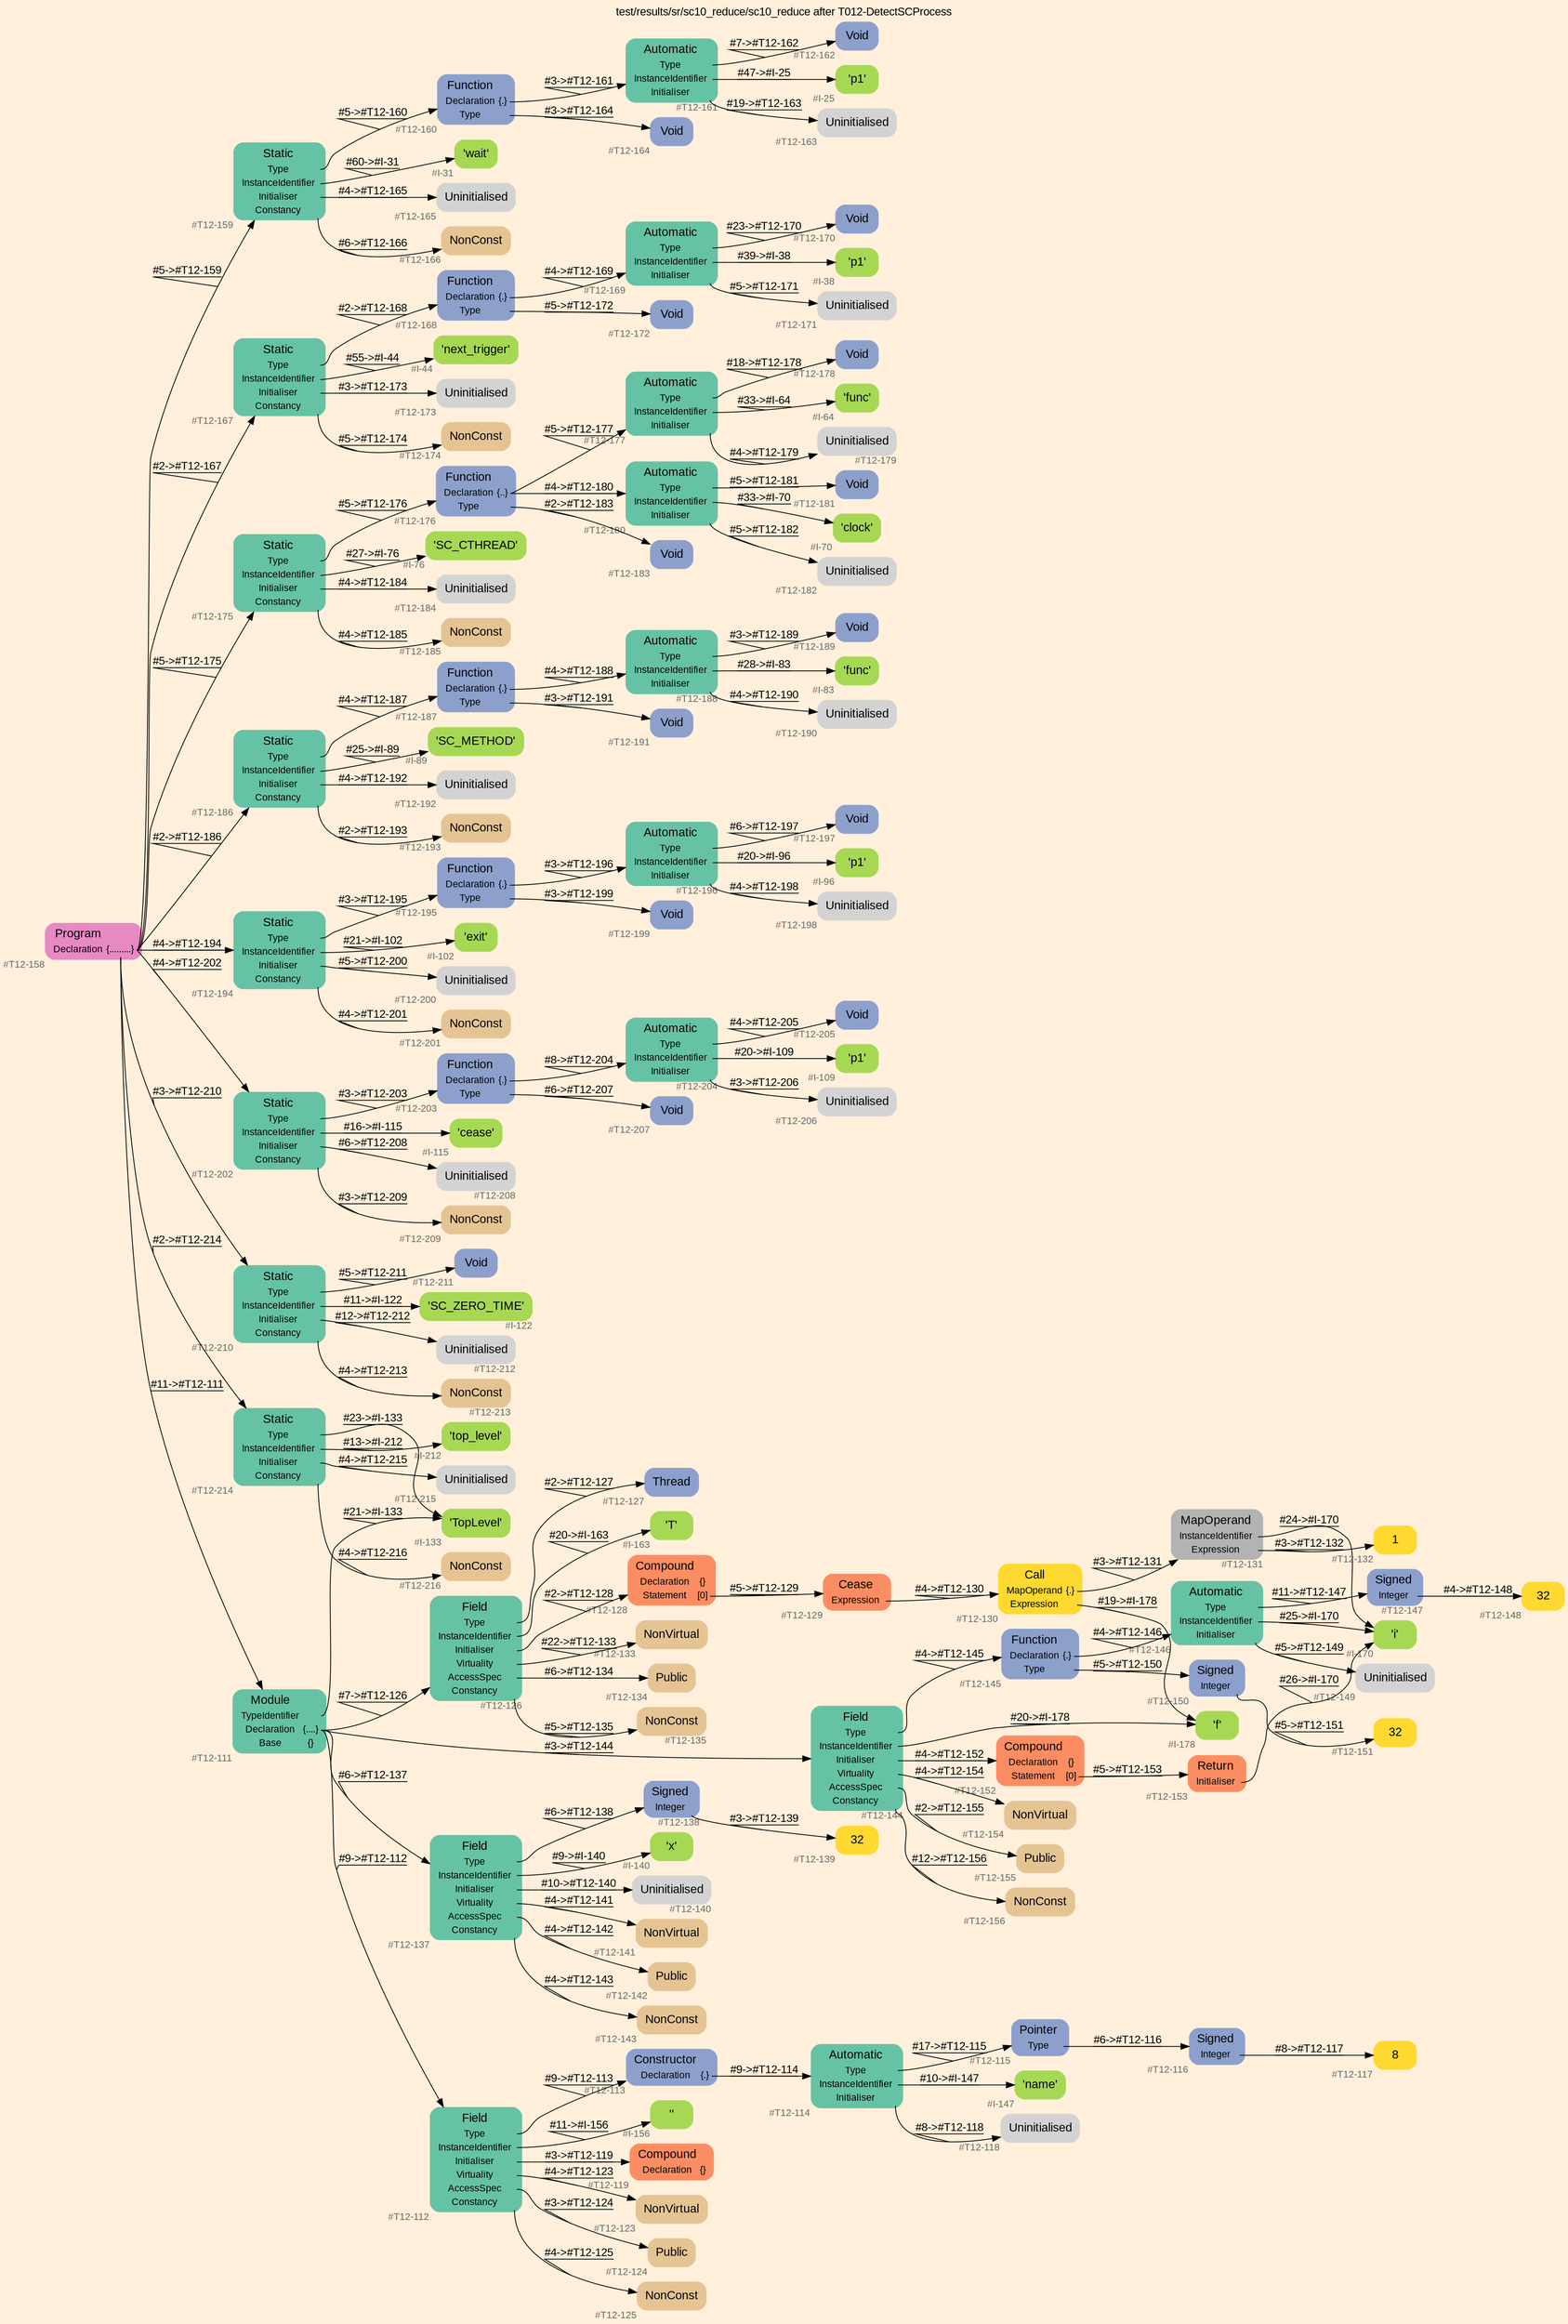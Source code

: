 digraph "test/results/sr/sc10_reduce/sc10_reduce after T012-DetectSCProcess" {
label = "test/results/sr/sc10_reduce/sc10_reduce after T012-DetectSCProcess"
labelloc = t
graph [
    rankdir = "LR"
    ranksep = 0.3
    bgcolor = antiquewhite1
    color = black
    fontcolor = black
    fontname = "Arial"
];
node [
    fontname = "Arial"
];
edge [
    fontname = "Arial"
];

// -------------------- node figure --------------------
// -------- block #T12-158 ----------
"#T12-158" [
    fillcolor = "/set28/4"
    xlabel = "#T12-158"
    fontsize = "12"
    fontcolor = grey40
    shape = "plaintext"
    label = <<TABLE BORDER="0" CELLBORDER="0" CELLSPACING="0">
     <TR><TD><FONT COLOR="black" POINT-SIZE="15">Program</FONT></TD></TR>
     <TR><TD><FONT COLOR="black" POINT-SIZE="12">Declaration</FONT></TD><TD PORT="port0"><FONT COLOR="black" POINT-SIZE="12">{.........}</FONT></TD></TR>
    </TABLE>>
    style = "rounded,filled"
];

// -------- block #T12-159 ----------
"#T12-159" [
    fillcolor = "/set28/1"
    xlabel = "#T12-159"
    fontsize = "12"
    fontcolor = grey40
    shape = "plaintext"
    label = <<TABLE BORDER="0" CELLBORDER="0" CELLSPACING="0">
     <TR><TD><FONT COLOR="black" POINT-SIZE="15">Static</FONT></TD></TR>
     <TR><TD><FONT COLOR="black" POINT-SIZE="12">Type</FONT></TD><TD PORT="port0"></TD></TR>
     <TR><TD><FONT COLOR="black" POINT-SIZE="12">InstanceIdentifier</FONT></TD><TD PORT="port1"></TD></TR>
     <TR><TD><FONT COLOR="black" POINT-SIZE="12">Initialiser</FONT></TD><TD PORT="port2"></TD></TR>
     <TR><TD><FONT COLOR="black" POINT-SIZE="12">Constancy</FONT></TD><TD PORT="port3"></TD></TR>
    </TABLE>>
    style = "rounded,filled"
];

// -------- block #T12-160 ----------
"#T12-160" [
    fillcolor = "/set28/3"
    xlabel = "#T12-160"
    fontsize = "12"
    fontcolor = grey40
    shape = "plaintext"
    label = <<TABLE BORDER="0" CELLBORDER="0" CELLSPACING="0">
     <TR><TD><FONT COLOR="black" POINT-SIZE="15">Function</FONT></TD></TR>
     <TR><TD><FONT COLOR="black" POINT-SIZE="12">Declaration</FONT></TD><TD PORT="port0"><FONT COLOR="black" POINT-SIZE="12">{.}</FONT></TD></TR>
     <TR><TD><FONT COLOR="black" POINT-SIZE="12">Type</FONT></TD><TD PORT="port1"></TD></TR>
    </TABLE>>
    style = "rounded,filled"
];

// -------- block #T12-161 ----------
"#T12-161" [
    fillcolor = "/set28/1"
    xlabel = "#T12-161"
    fontsize = "12"
    fontcolor = grey40
    shape = "plaintext"
    label = <<TABLE BORDER="0" CELLBORDER="0" CELLSPACING="0">
     <TR><TD><FONT COLOR="black" POINT-SIZE="15">Automatic</FONT></TD></TR>
     <TR><TD><FONT COLOR="black" POINT-SIZE="12">Type</FONT></TD><TD PORT="port0"></TD></TR>
     <TR><TD><FONT COLOR="black" POINT-SIZE="12">InstanceIdentifier</FONT></TD><TD PORT="port1"></TD></TR>
     <TR><TD><FONT COLOR="black" POINT-SIZE="12">Initialiser</FONT></TD><TD PORT="port2"></TD></TR>
    </TABLE>>
    style = "rounded,filled"
];

// -------- block #T12-162 ----------
"#T12-162" [
    fillcolor = "/set28/3"
    xlabel = "#T12-162"
    fontsize = "12"
    fontcolor = grey40
    shape = "plaintext"
    label = <<TABLE BORDER="0" CELLBORDER="0" CELLSPACING="0">
     <TR><TD><FONT COLOR="black" POINT-SIZE="15">Void</FONT></TD></TR>
    </TABLE>>
    style = "rounded,filled"
];

// -------- block #I-25 ----------
"#I-25" [
    fillcolor = "/set28/5"
    xlabel = "#I-25"
    fontsize = "12"
    fontcolor = grey40
    shape = "plaintext"
    label = <<TABLE BORDER="0" CELLBORDER="0" CELLSPACING="0">
     <TR><TD><FONT COLOR="black" POINT-SIZE="15">'p1'</FONT></TD></TR>
    </TABLE>>
    style = "rounded,filled"
];

// -------- block #T12-163 ----------
"#T12-163" [
    xlabel = "#T12-163"
    fontsize = "12"
    fontcolor = grey40
    shape = "plaintext"
    label = <<TABLE BORDER="0" CELLBORDER="0" CELLSPACING="0">
     <TR><TD><FONT COLOR="black" POINT-SIZE="15">Uninitialised</FONT></TD></TR>
    </TABLE>>
    style = "rounded,filled"
];

// -------- block #T12-164 ----------
"#T12-164" [
    fillcolor = "/set28/3"
    xlabel = "#T12-164"
    fontsize = "12"
    fontcolor = grey40
    shape = "plaintext"
    label = <<TABLE BORDER="0" CELLBORDER="0" CELLSPACING="0">
     <TR><TD><FONT COLOR="black" POINT-SIZE="15">Void</FONT></TD></TR>
    </TABLE>>
    style = "rounded,filled"
];

// -------- block #I-31 ----------
"#I-31" [
    fillcolor = "/set28/5"
    xlabel = "#I-31"
    fontsize = "12"
    fontcolor = grey40
    shape = "plaintext"
    label = <<TABLE BORDER="0" CELLBORDER="0" CELLSPACING="0">
     <TR><TD><FONT COLOR="black" POINT-SIZE="15">'wait'</FONT></TD></TR>
    </TABLE>>
    style = "rounded,filled"
];

// -------- block #T12-165 ----------
"#T12-165" [
    xlabel = "#T12-165"
    fontsize = "12"
    fontcolor = grey40
    shape = "plaintext"
    label = <<TABLE BORDER="0" CELLBORDER="0" CELLSPACING="0">
     <TR><TD><FONT COLOR="black" POINT-SIZE="15">Uninitialised</FONT></TD></TR>
    </TABLE>>
    style = "rounded,filled"
];

// -------- block #T12-166 ----------
"#T12-166" [
    fillcolor = "/set28/7"
    xlabel = "#T12-166"
    fontsize = "12"
    fontcolor = grey40
    shape = "plaintext"
    label = <<TABLE BORDER="0" CELLBORDER="0" CELLSPACING="0">
     <TR><TD><FONT COLOR="black" POINT-SIZE="15">NonConst</FONT></TD></TR>
    </TABLE>>
    style = "rounded,filled"
];

// -------- block #T12-167 ----------
"#T12-167" [
    fillcolor = "/set28/1"
    xlabel = "#T12-167"
    fontsize = "12"
    fontcolor = grey40
    shape = "plaintext"
    label = <<TABLE BORDER="0" CELLBORDER="0" CELLSPACING="0">
     <TR><TD><FONT COLOR="black" POINT-SIZE="15">Static</FONT></TD></TR>
     <TR><TD><FONT COLOR="black" POINT-SIZE="12">Type</FONT></TD><TD PORT="port0"></TD></TR>
     <TR><TD><FONT COLOR="black" POINT-SIZE="12">InstanceIdentifier</FONT></TD><TD PORT="port1"></TD></TR>
     <TR><TD><FONT COLOR="black" POINT-SIZE="12">Initialiser</FONT></TD><TD PORT="port2"></TD></TR>
     <TR><TD><FONT COLOR="black" POINT-SIZE="12">Constancy</FONT></TD><TD PORT="port3"></TD></TR>
    </TABLE>>
    style = "rounded,filled"
];

// -------- block #T12-168 ----------
"#T12-168" [
    fillcolor = "/set28/3"
    xlabel = "#T12-168"
    fontsize = "12"
    fontcolor = grey40
    shape = "plaintext"
    label = <<TABLE BORDER="0" CELLBORDER="0" CELLSPACING="0">
     <TR><TD><FONT COLOR="black" POINT-SIZE="15">Function</FONT></TD></TR>
     <TR><TD><FONT COLOR="black" POINT-SIZE="12">Declaration</FONT></TD><TD PORT="port0"><FONT COLOR="black" POINT-SIZE="12">{.}</FONT></TD></TR>
     <TR><TD><FONT COLOR="black" POINT-SIZE="12">Type</FONT></TD><TD PORT="port1"></TD></TR>
    </TABLE>>
    style = "rounded,filled"
];

// -------- block #T12-169 ----------
"#T12-169" [
    fillcolor = "/set28/1"
    xlabel = "#T12-169"
    fontsize = "12"
    fontcolor = grey40
    shape = "plaintext"
    label = <<TABLE BORDER="0" CELLBORDER="0" CELLSPACING="0">
     <TR><TD><FONT COLOR="black" POINT-SIZE="15">Automatic</FONT></TD></TR>
     <TR><TD><FONT COLOR="black" POINT-SIZE="12">Type</FONT></TD><TD PORT="port0"></TD></TR>
     <TR><TD><FONT COLOR="black" POINT-SIZE="12">InstanceIdentifier</FONT></TD><TD PORT="port1"></TD></TR>
     <TR><TD><FONT COLOR="black" POINT-SIZE="12">Initialiser</FONT></TD><TD PORT="port2"></TD></TR>
    </TABLE>>
    style = "rounded,filled"
];

// -------- block #T12-170 ----------
"#T12-170" [
    fillcolor = "/set28/3"
    xlabel = "#T12-170"
    fontsize = "12"
    fontcolor = grey40
    shape = "plaintext"
    label = <<TABLE BORDER="0" CELLBORDER="0" CELLSPACING="0">
     <TR><TD><FONT COLOR="black" POINT-SIZE="15">Void</FONT></TD></TR>
    </TABLE>>
    style = "rounded,filled"
];

// -------- block #I-38 ----------
"#I-38" [
    fillcolor = "/set28/5"
    xlabel = "#I-38"
    fontsize = "12"
    fontcolor = grey40
    shape = "plaintext"
    label = <<TABLE BORDER="0" CELLBORDER="0" CELLSPACING="0">
     <TR><TD><FONT COLOR="black" POINT-SIZE="15">'p1'</FONT></TD></TR>
    </TABLE>>
    style = "rounded,filled"
];

// -------- block #T12-171 ----------
"#T12-171" [
    xlabel = "#T12-171"
    fontsize = "12"
    fontcolor = grey40
    shape = "plaintext"
    label = <<TABLE BORDER="0" CELLBORDER="0" CELLSPACING="0">
     <TR><TD><FONT COLOR="black" POINT-SIZE="15">Uninitialised</FONT></TD></TR>
    </TABLE>>
    style = "rounded,filled"
];

// -------- block #T12-172 ----------
"#T12-172" [
    fillcolor = "/set28/3"
    xlabel = "#T12-172"
    fontsize = "12"
    fontcolor = grey40
    shape = "plaintext"
    label = <<TABLE BORDER="0" CELLBORDER="0" CELLSPACING="0">
     <TR><TD><FONT COLOR="black" POINT-SIZE="15">Void</FONT></TD></TR>
    </TABLE>>
    style = "rounded,filled"
];

// -------- block #I-44 ----------
"#I-44" [
    fillcolor = "/set28/5"
    xlabel = "#I-44"
    fontsize = "12"
    fontcolor = grey40
    shape = "plaintext"
    label = <<TABLE BORDER="0" CELLBORDER="0" CELLSPACING="0">
     <TR><TD><FONT COLOR="black" POINT-SIZE="15">'next_trigger'</FONT></TD></TR>
    </TABLE>>
    style = "rounded,filled"
];

// -------- block #T12-173 ----------
"#T12-173" [
    xlabel = "#T12-173"
    fontsize = "12"
    fontcolor = grey40
    shape = "plaintext"
    label = <<TABLE BORDER="0" CELLBORDER="0" CELLSPACING="0">
     <TR><TD><FONT COLOR="black" POINT-SIZE="15">Uninitialised</FONT></TD></TR>
    </TABLE>>
    style = "rounded,filled"
];

// -------- block #T12-174 ----------
"#T12-174" [
    fillcolor = "/set28/7"
    xlabel = "#T12-174"
    fontsize = "12"
    fontcolor = grey40
    shape = "plaintext"
    label = <<TABLE BORDER="0" CELLBORDER="0" CELLSPACING="0">
     <TR><TD><FONT COLOR="black" POINT-SIZE="15">NonConst</FONT></TD></TR>
    </TABLE>>
    style = "rounded,filled"
];

// -------- block #T12-175 ----------
"#T12-175" [
    fillcolor = "/set28/1"
    xlabel = "#T12-175"
    fontsize = "12"
    fontcolor = grey40
    shape = "plaintext"
    label = <<TABLE BORDER="0" CELLBORDER="0" CELLSPACING="0">
     <TR><TD><FONT COLOR="black" POINT-SIZE="15">Static</FONT></TD></TR>
     <TR><TD><FONT COLOR="black" POINT-SIZE="12">Type</FONT></TD><TD PORT="port0"></TD></TR>
     <TR><TD><FONT COLOR="black" POINT-SIZE="12">InstanceIdentifier</FONT></TD><TD PORT="port1"></TD></TR>
     <TR><TD><FONT COLOR="black" POINT-SIZE="12">Initialiser</FONT></TD><TD PORT="port2"></TD></TR>
     <TR><TD><FONT COLOR="black" POINT-SIZE="12">Constancy</FONT></TD><TD PORT="port3"></TD></TR>
    </TABLE>>
    style = "rounded,filled"
];

// -------- block #T12-176 ----------
"#T12-176" [
    fillcolor = "/set28/3"
    xlabel = "#T12-176"
    fontsize = "12"
    fontcolor = grey40
    shape = "plaintext"
    label = <<TABLE BORDER="0" CELLBORDER="0" CELLSPACING="0">
     <TR><TD><FONT COLOR="black" POINT-SIZE="15">Function</FONT></TD></TR>
     <TR><TD><FONT COLOR="black" POINT-SIZE="12">Declaration</FONT></TD><TD PORT="port0"><FONT COLOR="black" POINT-SIZE="12">{..}</FONT></TD></TR>
     <TR><TD><FONT COLOR="black" POINT-SIZE="12">Type</FONT></TD><TD PORT="port1"></TD></TR>
    </TABLE>>
    style = "rounded,filled"
];

// -------- block #T12-177 ----------
"#T12-177" [
    fillcolor = "/set28/1"
    xlabel = "#T12-177"
    fontsize = "12"
    fontcolor = grey40
    shape = "plaintext"
    label = <<TABLE BORDER="0" CELLBORDER="0" CELLSPACING="0">
     <TR><TD><FONT COLOR="black" POINT-SIZE="15">Automatic</FONT></TD></TR>
     <TR><TD><FONT COLOR="black" POINT-SIZE="12">Type</FONT></TD><TD PORT="port0"></TD></TR>
     <TR><TD><FONT COLOR="black" POINT-SIZE="12">InstanceIdentifier</FONT></TD><TD PORT="port1"></TD></TR>
     <TR><TD><FONT COLOR="black" POINT-SIZE="12">Initialiser</FONT></TD><TD PORT="port2"></TD></TR>
    </TABLE>>
    style = "rounded,filled"
];

// -------- block #T12-178 ----------
"#T12-178" [
    fillcolor = "/set28/3"
    xlabel = "#T12-178"
    fontsize = "12"
    fontcolor = grey40
    shape = "plaintext"
    label = <<TABLE BORDER="0" CELLBORDER="0" CELLSPACING="0">
     <TR><TD><FONT COLOR="black" POINT-SIZE="15">Void</FONT></TD></TR>
    </TABLE>>
    style = "rounded,filled"
];

// -------- block #I-64 ----------
"#I-64" [
    fillcolor = "/set28/5"
    xlabel = "#I-64"
    fontsize = "12"
    fontcolor = grey40
    shape = "plaintext"
    label = <<TABLE BORDER="0" CELLBORDER="0" CELLSPACING="0">
     <TR><TD><FONT COLOR="black" POINT-SIZE="15">'func'</FONT></TD></TR>
    </TABLE>>
    style = "rounded,filled"
];

// -------- block #T12-179 ----------
"#T12-179" [
    xlabel = "#T12-179"
    fontsize = "12"
    fontcolor = grey40
    shape = "plaintext"
    label = <<TABLE BORDER="0" CELLBORDER="0" CELLSPACING="0">
     <TR><TD><FONT COLOR="black" POINT-SIZE="15">Uninitialised</FONT></TD></TR>
    </TABLE>>
    style = "rounded,filled"
];

// -------- block #T12-180 ----------
"#T12-180" [
    fillcolor = "/set28/1"
    xlabel = "#T12-180"
    fontsize = "12"
    fontcolor = grey40
    shape = "plaintext"
    label = <<TABLE BORDER="0" CELLBORDER="0" CELLSPACING="0">
     <TR><TD><FONT COLOR="black" POINT-SIZE="15">Automatic</FONT></TD></TR>
     <TR><TD><FONT COLOR="black" POINT-SIZE="12">Type</FONT></TD><TD PORT="port0"></TD></TR>
     <TR><TD><FONT COLOR="black" POINT-SIZE="12">InstanceIdentifier</FONT></TD><TD PORT="port1"></TD></TR>
     <TR><TD><FONT COLOR="black" POINT-SIZE="12">Initialiser</FONT></TD><TD PORT="port2"></TD></TR>
    </TABLE>>
    style = "rounded,filled"
];

// -------- block #T12-181 ----------
"#T12-181" [
    fillcolor = "/set28/3"
    xlabel = "#T12-181"
    fontsize = "12"
    fontcolor = grey40
    shape = "plaintext"
    label = <<TABLE BORDER="0" CELLBORDER="0" CELLSPACING="0">
     <TR><TD><FONT COLOR="black" POINT-SIZE="15">Void</FONT></TD></TR>
    </TABLE>>
    style = "rounded,filled"
];

// -------- block #I-70 ----------
"#I-70" [
    fillcolor = "/set28/5"
    xlabel = "#I-70"
    fontsize = "12"
    fontcolor = grey40
    shape = "plaintext"
    label = <<TABLE BORDER="0" CELLBORDER="0" CELLSPACING="0">
     <TR><TD><FONT COLOR="black" POINT-SIZE="15">'clock'</FONT></TD></TR>
    </TABLE>>
    style = "rounded,filled"
];

// -------- block #T12-182 ----------
"#T12-182" [
    xlabel = "#T12-182"
    fontsize = "12"
    fontcolor = grey40
    shape = "plaintext"
    label = <<TABLE BORDER="0" CELLBORDER="0" CELLSPACING="0">
     <TR><TD><FONT COLOR="black" POINT-SIZE="15">Uninitialised</FONT></TD></TR>
    </TABLE>>
    style = "rounded,filled"
];

// -------- block #T12-183 ----------
"#T12-183" [
    fillcolor = "/set28/3"
    xlabel = "#T12-183"
    fontsize = "12"
    fontcolor = grey40
    shape = "plaintext"
    label = <<TABLE BORDER="0" CELLBORDER="0" CELLSPACING="0">
     <TR><TD><FONT COLOR="black" POINT-SIZE="15">Void</FONT></TD></TR>
    </TABLE>>
    style = "rounded,filled"
];

// -------- block #I-76 ----------
"#I-76" [
    fillcolor = "/set28/5"
    xlabel = "#I-76"
    fontsize = "12"
    fontcolor = grey40
    shape = "plaintext"
    label = <<TABLE BORDER="0" CELLBORDER="0" CELLSPACING="0">
     <TR><TD><FONT COLOR="black" POINT-SIZE="15">'SC_CTHREAD'</FONT></TD></TR>
    </TABLE>>
    style = "rounded,filled"
];

// -------- block #T12-184 ----------
"#T12-184" [
    xlabel = "#T12-184"
    fontsize = "12"
    fontcolor = grey40
    shape = "plaintext"
    label = <<TABLE BORDER="0" CELLBORDER="0" CELLSPACING="0">
     <TR><TD><FONT COLOR="black" POINT-SIZE="15">Uninitialised</FONT></TD></TR>
    </TABLE>>
    style = "rounded,filled"
];

// -------- block #T12-185 ----------
"#T12-185" [
    fillcolor = "/set28/7"
    xlabel = "#T12-185"
    fontsize = "12"
    fontcolor = grey40
    shape = "plaintext"
    label = <<TABLE BORDER="0" CELLBORDER="0" CELLSPACING="0">
     <TR><TD><FONT COLOR="black" POINT-SIZE="15">NonConst</FONT></TD></TR>
    </TABLE>>
    style = "rounded,filled"
];

// -------- block #T12-186 ----------
"#T12-186" [
    fillcolor = "/set28/1"
    xlabel = "#T12-186"
    fontsize = "12"
    fontcolor = grey40
    shape = "plaintext"
    label = <<TABLE BORDER="0" CELLBORDER="0" CELLSPACING="0">
     <TR><TD><FONT COLOR="black" POINT-SIZE="15">Static</FONT></TD></TR>
     <TR><TD><FONT COLOR="black" POINT-SIZE="12">Type</FONT></TD><TD PORT="port0"></TD></TR>
     <TR><TD><FONT COLOR="black" POINT-SIZE="12">InstanceIdentifier</FONT></TD><TD PORT="port1"></TD></TR>
     <TR><TD><FONT COLOR="black" POINT-SIZE="12">Initialiser</FONT></TD><TD PORT="port2"></TD></TR>
     <TR><TD><FONT COLOR="black" POINT-SIZE="12">Constancy</FONT></TD><TD PORT="port3"></TD></TR>
    </TABLE>>
    style = "rounded,filled"
];

// -------- block #T12-187 ----------
"#T12-187" [
    fillcolor = "/set28/3"
    xlabel = "#T12-187"
    fontsize = "12"
    fontcolor = grey40
    shape = "plaintext"
    label = <<TABLE BORDER="0" CELLBORDER="0" CELLSPACING="0">
     <TR><TD><FONT COLOR="black" POINT-SIZE="15">Function</FONT></TD></TR>
     <TR><TD><FONT COLOR="black" POINT-SIZE="12">Declaration</FONT></TD><TD PORT="port0"><FONT COLOR="black" POINT-SIZE="12">{.}</FONT></TD></TR>
     <TR><TD><FONT COLOR="black" POINT-SIZE="12">Type</FONT></TD><TD PORT="port1"></TD></TR>
    </TABLE>>
    style = "rounded,filled"
];

// -------- block #T12-188 ----------
"#T12-188" [
    fillcolor = "/set28/1"
    xlabel = "#T12-188"
    fontsize = "12"
    fontcolor = grey40
    shape = "plaintext"
    label = <<TABLE BORDER="0" CELLBORDER="0" CELLSPACING="0">
     <TR><TD><FONT COLOR="black" POINT-SIZE="15">Automatic</FONT></TD></TR>
     <TR><TD><FONT COLOR="black" POINT-SIZE="12">Type</FONT></TD><TD PORT="port0"></TD></TR>
     <TR><TD><FONT COLOR="black" POINT-SIZE="12">InstanceIdentifier</FONT></TD><TD PORT="port1"></TD></TR>
     <TR><TD><FONT COLOR="black" POINT-SIZE="12">Initialiser</FONT></TD><TD PORT="port2"></TD></TR>
    </TABLE>>
    style = "rounded,filled"
];

// -------- block #T12-189 ----------
"#T12-189" [
    fillcolor = "/set28/3"
    xlabel = "#T12-189"
    fontsize = "12"
    fontcolor = grey40
    shape = "plaintext"
    label = <<TABLE BORDER="0" CELLBORDER="0" CELLSPACING="0">
     <TR><TD><FONT COLOR="black" POINT-SIZE="15">Void</FONT></TD></TR>
    </TABLE>>
    style = "rounded,filled"
];

// -------- block #I-83 ----------
"#I-83" [
    fillcolor = "/set28/5"
    xlabel = "#I-83"
    fontsize = "12"
    fontcolor = grey40
    shape = "plaintext"
    label = <<TABLE BORDER="0" CELLBORDER="0" CELLSPACING="0">
     <TR><TD><FONT COLOR="black" POINT-SIZE="15">'func'</FONT></TD></TR>
    </TABLE>>
    style = "rounded,filled"
];

// -------- block #T12-190 ----------
"#T12-190" [
    xlabel = "#T12-190"
    fontsize = "12"
    fontcolor = grey40
    shape = "plaintext"
    label = <<TABLE BORDER="0" CELLBORDER="0" CELLSPACING="0">
     <TR><TD><FONT COLOR="black" POINT-SIZE="15">Uninitialised</FONT></TD></TR>
    </TABLE>>
    style = "rounded,filled"
];

// -------- block #T12-191 ----------
"#T12-191" [
    fillcolor = "/set28/3"
    xlabel = "#T12-191"
    fontsize = "12"
    fontcolor = grey40
    shape = "plaintext"
    label = <<TABLE BORDER="0" CELLBORDER="0" CELLSPACING="0">
     <TR><TD><FONT COLOR="black" POINT-SIZE="15">Void</FONT></TD></TR>
    </TABLE>>
    style = "rounded,filled"
];

// -------- block #I-89 ----------
"#I-89" [
    fillcolor = "/set28/5"
    xlabel = "#I-89"
    fontsize = "12"
    fontcolor = grey40
    shape = "plaintext"
    label = <<TABLE BORDER="0" CELLBORDER="0" CELLSPACING="0">
     <TR><TD><FONT COLOR="black" POINT-SIZE="15">'SC_METHOD'</FONT></TD></TR>
    </TABLE>>
    style = "rounded,filled"
];

// -------- block #T12-192 ----------
"#T12-192" [
    xlabel = "#T12-192"
    fontsize = "12"
    fontcolor = grey40
    shape = "plaintext"
    label = <<TABLE BORDER="0" CELLBORDER="0" CELLSPACING="0">
     <TR><TD><FONT COLOR="black" POINT-SIZE="15">Uninitialised</FONT></TD></TR>
    </TABLE>>
    style = "rounded,filled"
];

// -------- block #T12-193 ----------
"#T12-193" [
    fillcolor = "/set28/7"
    xlabel = "#T12-193"
    fontsize = "12"
    fontcolor = grey40
    shape = "plaintext"
    label = <<TABLE BORDER="0" CELLBORDER="0" CELLSPACING="0">
     <TR><TD><FONT COLOR="black" POINT-SIZE="15">NonConst</FONT></TD></TR>
    </TABLE>>
    style = "rounded,filled"
];

// -------- block #T12-194 ----------
"#T12-194" [
    fillcolor = "/set28/1"
    xlabel = "#T12-194"
    fontsize = "12"
    fontcolor = grey40
    shape = "plaintext"
    label = <<TABLE BORDER="0" CELLBORDER="0" CELLSPACING="0">
     <TR><TD><FONT COLOR="black" POINT-SIZE="15">Static</FONT></TD></TR>
     <TR><TD><FONT COLOR="black" POINT-SIZE="12">Type</FONT></TD><TD PORT="port0"></TD></TR>
     <TR><TD><FONT COLOR="black" POINT-SIZE="12">InstanceIdentifier</FONT></TD><TD PORT="port1"></TD></TR>
     <TR><TD><FONT COLOR="black" POINT-SIZE="12">Initialiser</FONT></TD><TD PORT="port2"></TD></TR>
     <TR><TD><FONT COLOR="black" POINT-SIZE="12">Constancy</FONT></TD><TD PORT="port3"></TD></TR>
    </TABLE>>
    style = "rounded,filled"
];

// -------- block #T12-195 ----------
"#T12-195" [
    fillcolor = "/set28/3"
    xlabel = "#T12-195"
    fontsize = "12"
    fontcolor = grey40
    shape = "plaintext"
    label = <<TABLE BORDER="0" CELLBORDER="0" CELLSPACING="0">
     <TR><TD><FONT COLOR="black" POINT-SIZE="15">Function</FONT></TD></TR>
     <TR><TD><FONT COLOR="black" POINT-SIZE="12">Declaration</FONT></TD><TD PORT="port0"><FONT COLOR="black" POINT-SIZE="12">{.}</FONT></TD></TR>
     <TR><TD><FONT COLOR="black" POINT-SIZE="12">Type</FONT></TD><TD PORT="port1"></TD></TR>
    </TABLE>>
    style = "rounded,filled"
];

// -------- block #T12-196 ----------
"#T12-196" [
    fillcolor = "/set28/1"
    xlabel = "#T12-196"
    fontsize = "12"
    fontcolor = grey40
    shape = "plaintext"
    label = <<TABLE BORDER="0" CELLBORDER="0" CELLSPACING="0">
     <TR><TD><FONT COLOR="black" POINT-SIZE="15">Automatic</FONT></TD></TR>
     <TR><TD><FONT COLOR="black" POINT-SIZE="12">Type</FONT></TD><TD PORT="port0"></TD></TR>
     <TR><TD><FONT COLOR="black" POINT-SIZE="12">InstanceIdentifier</FONT></TD><TD PORT="port1"></TD></TR>
     <TR><TD><FONT COLOR="black" POINT-SIZE="12">Initialiser</FONT></TD><TD PORT="port2"></TD></TR>
    </TABLE>>
    style = "rounded,filled"
];

// -------- block #T12-197 ----------
"#T12-197" [
    fillcolor = "/set28/3"
    xlabel = "#T12-197"
    fontsize = "12"
    fontcolor = grey40
    shape = "plaintext"
    label = <<TABLE BORDER="0" CELLBORDER="0" CELLSPACING="0">
     <TR><TD><FONT COLOR="black" POINT-SIZE="15">Void</FONT></TD></TR>
    </TABLE>>
    style = "rounded,filled"
];

// -------- block #I-96 ----------
"#I-96" [
    fillcolor = "/set28/5"
    xlabel = "#I-96"
    fontsize = "12"
    fontcolor = grey40
    shape = "plaintext"
    label = <<TABLE BORDER="0" CELLBORDER="0" CELLSPACING="0">
     <TR><TD><FONT COLOR="black" POINT-SIZE="15">'p1'</FONT></TD></TR>
    </TABLE>>
    style = "rounded,filled"
];

// -------- block #T12-198 ----------
"#T12-198" [
    xlabel = "#T12-198"
    fontsize = "12"
    fontcolor = grey40
    shape = "plaintext"
    label = <<TABLE BORDER="0" CELLBORDER="0" CELLSPACING="0">
     <TR><TD><FONT COLOR="black" POINT-SIZE="15">Uninitialised</FONT></TD></TR>
    </TABLE>>
    style = "rounded,filled"
];

// -------- block #T12-199 ----------
"#T12-199" [
    fillcolor = "/set28/3"
    xlabel = "#T12-199"
    fontsize = "12"
    fontcolor = grey40
    shape = "plaintext"
    label = <<TABLE BORDER="0" CELLBORDER="0" CELLSPACING="0">
     <TR><TD><FONT COLOR="black" POINT-SIZE="15">Void</FONT></TD></TR>
    </TABLE>>
    style = "rounded,filled"
];

// -------- block #I-102 ----------
"#I-102" [
    fillcolor = "/set28/5"
    xlabel = "#I-102"
    fontsize = "12"
    fontcolor = grey40
    shape = "plaintext"
    label = <<TABLE BORDER="0" CELLBORDER="0" CELLSPACING="0">
     <TR><TD><FONT COLOR="black" POINT-SIZE="15">'exit'</FONT></TD></TR>
    </TABLE>>
    style = "rounded,filled"
];

// -------- block #T12-200 ----------
"#T12-200" [
    xlabel = "#T12-200"
    fontsize = "12"
    fontcolor = grey40
    shape = "plaintext"
    label = <<TABLE BORDER="0" CELLBORDER="0" CELLSPACING="0">
     <TR><TD><FONT COLOR="black" POINT-SIZE="15">Uninitialised</FONT></TD></TR>
    </TABLE>>
    style = "rounded,filled"
];

// -------- block #T12-201 ----------
"#T12-201" [
    fillcolor = "/set28/7"
    xlabel = "#T12-201"
    fontsize = "12"
    fontcolor = grey40
    shape = "plaintext"
    label = <<TABLE BORDER="0" CELLBORDER="0" CELLSPACING="0">
     <TR><TD><FONT COLOR="black" POINT-SIZE="15">NonConst</FONT></TD></TR>
    </TABLE>>
    style = "rounded,filled"
];

// -------- block #T12-202 ----------
"#T12-202" [
    fillcolor = "/set28/1"
    xlabel = "#T12-202"
    fontsize = "12"
    fontcolor = grey40
    shape = "plaintext"
    label = <<TABLE BORDER="0" CELLBORDER="0" CELLSPACING="0">
     <TR><TD><FONT COLOR="black" POINT-SIZE="15">Static</FONT></TD></TR>
     <TR><TD><FONT COLOR="black" POINT-SIZE="12">Type</FONT></TD><TD PORT="port0"></TD></TR>
     <TR><TD><FONT COLOR="black" POINT-SIZE="12">InstanceIdentifier</FONT></TD><TD PORT="port1"></TD></TR>
     <TR><TD><FONT COLOR="black" POINT-SIZE="12">Initialiser</FONT></TD><TD PORT="port2"></TD></TR>
     <TR><TD><FONT COLOR="black" POINT-SIZE="12">Constancy</FONT></TD><TD PORT="port3"></TD></TR>
    </TABLE>>
    style = "rounded,filled"
];

// -------- block #T12-203 ----------
"#T12-203" [
    fillcolor = "/set28/3"
    xlabel = "#T12-203"
    fontsize = "12"
    fontcolor = grey40
    shape = "plaintext"
    label = <<TABLE BORDER="0" CELLBORDER="0" CELLSPACING="0">
     <TR><TD><FONT COLOR="black" POINT-SIZE="15">Function</FONT></TD></TR>
     <TR><TD><FONT COLOR="black" POINT-SIZE="12">Declaration</FONT></TD><TD PORT="port0"><FONT COLOR="black" POINT-SIZE="12">{.}</FONT></TD></TR>
     <TR><TD><FONT COLOR="black" POINT-SIZE="12">Type</FONT></TD><TD PORT="port1"></TD></TR>
    </TABLE>>
    style = "rounded,filled"
];

// -------- block #T12-204 ----------
"#T12-204" [
    fillcolor = "/set28/1"
    xlabel = "#T12-204"
    fontsize = "12"
    fontcolor = grey40
    shape = "plaintext"
    label = <<TABLE BORDER="0" CELLBORDER="0" CELLSPACING="0">
     <TR><TD><FONT COLOR="black" POINT-SIZE="15">Automatic</FONT></TD></TR>
     <TR><TD><FONT COLOR="black" POINT-SIZE="12">Type</FONT></TD><TD PORT="port0"></TD></TR>
     <TR><TD><FONT COLOR="black" POINT-SIZE="12">InstanceIdentifier</FONT></TD><TD PORT="port1"></TD></TR>
     <TR><TD><FONT COLOR="black" POINT-SIZE="12">Initialiser</FONT></TD><TD PORT="port2"></TD></TR>
    </TABLE>>
    style = "rounded,filled"
];

// -------- block #T12-205 ----------
"#T12-205" [
    fillcolor = "/set28/3"
    xlabel = "#T12-205"
    fontsize = "12"
    fontcolor = grey40
    shape = "plaintext"
    label = <<TABLE BORDER="0" CELLBORDER="0" CELLSPACING="0">
     <TR><TD><FONT COLOR="black" POINT-SIZE="15">Void</FONT></TD></TR>
    </TABLE>>
    style = "rounded,filled"
];

// -------- block #I-109 ----------
"#I-109" [
    fillcolor = "/set28/5"
    xlabel = "#I-109"
    fontsize = "12"
    fontcolor = grey40
    shape = "plaintext"
    label = <<TABLE BORDER="0" CELLBORDER="0" CELLSPACING="0">
     <TR><TD><FONT COLOR="black" POINT-SIZE="15">'p1'</FONT></TD></TR>
    </TABLE>>
    style = "rounded,filled"
];

// -------- block #T12-206 ----------
"#T12-206" [
    xlabel = "#T12-206"
    fontsize = "12"
    fontcolor = grey40
    shape = "plaintext"
    label = <<TABLE BORDER="0" CELLBORDER="0" CELLSPACING="0">
     <TR><TD><FONT COLOR="black" POINT-SIZE="15">Uninitialised</FONT></TD></TR>
    </TABLE>>
    style = "rounded,filled"
];

// -------- block #T12-207 ----------
"#T12-207" [
    fillcolor = "/set28/3"
    xlabel = "#T12-207"
    fontsize = "12"
    fontcolor = grey40
    shape = "plaintext"
    label = <<TABLE BORDER="0" CELLBORDER="0" CELLSPACING="0">
     <TR><TD><FONT COLOR="black" POINT-SIZE="15">Void</FONT></TD></TR>
    </TABLE>>
    style = "rounded,filled"
];

// -------- block #I-115 ----------
"#I-115" [
    fillcolor = "/set28/5"
    xlabel = "#I-115"
    fontsize = "12"
    fontcolor = grey40
    shape = "plaintext"
    label = <<TABLE BORDER="0" CELLBORDER="0" CELLSPACING="0">
     <TR><TD><FONT COLOR="black" POINT-SIZE="15">'cease'</FONT></TD></TR>
    </TABLE>>
    style = "rounded,filled"
];

// -------- block #T12-208 ----------
"#T12-208" [
    xlabel = "#T12-208"
    fontsize = "12"
    fontcolor = grey40
    shape = "plaintext"
    label = <<TABLE BORDER="0" CELLBORDER="0" CELLSPACING="0">
     <TR><TD><FONT COLOR="black" POINT-SIZE="15">Uninitialised</FONT></TD></TR>
    </TABLE>>
    style = "rounded,filled"
];

// -------- block #T12-209 ----------
"#T12-209" [
    fillcolor = "/set28/7"
    xlabel = "#T12-209"
    fontsize = "12"
    fontcolor = grey40
    shape = "plaintext"
    label = <<TABLE BORDER="0" CELLBORDER="0" CELLSPACING="0">
     <TR><TD><FONT COLOR="black" POINT-SIZE="15">NonConst</FONT></TD></TR>
    </TABLE>>
    style = "rounded,filled"
];

// -------- block #T12-210 ----------
"#T12-210" [
    fillcolor = "/set28/1"
    xlabel = "#T12-210"
    fontsize = "12"
    fontcolor = grey40
    shape = "plaintext"
    label = <<TABLE BORDER="0" CELLBORDER="0" CELLSPACING="0">
     <TR><TD><FONT COLOR="black" POINT-SIZE="15">Static</FONT></TD></TR>
     <TR><TD><FONT COLOR="black" POINT-SIZE="12">Type</FONT></TD><TD PORT="port0"></TD></TR>
     <TR><TD><FONT COLOR="black" POINT-SIZE="12">InstanceIdentifier</FONT></TD><TD PORT="port1"></TD></TR>
     <TR><TD><FONT COLOR="black" POINT-SIZE="12">Initialiser</FONT></TD><TD PORT="port2"></TD></TR>
     <TR><TD><FONT COLOR="black" POINT-SIZE="12">Constancy</FONT></TD><TD PORT="port3"></TD></TR>
    </TABLE>>
    style = "rounded,filled"
];

// -------- block #T12-211 ----------
"#T12-211" [
    fillcolor = "/set28/3"
    xlabel = "#T12-211"
    fontsize = "12"
    fontcolor = grey40
    shape = "plaintext"
    label = <<TABLE BORDER="0" CELLBORDER="0" CELLSPACING="0">
     <TR><TD><FONT COLOR="black" POINT-SIZE="15">Void</FONT></TD></TR>
    </TABLE>>
    style = "rounded,filled"
];

// -------- block #I-122 ----------
"#I-122" [
    fillcolor = "/set28/5"
    xlabel = "#I-122"
    fontsize = "12"
    fontcolor = grey40
    shape = "plaintext"
    label = <<TABLE BORDER="0" CELLBORDER="0" CELLSPACING="0">
     <TR><TD><FONT COLOR="black" POINT-SIZE="15">'SC_ZERO_TIME'</FONT></TD></TR>
    </TABLE>>
    style = "rounded,filled"
];

// -------- block #T12-212 ----------
"#T12-212" [
    xlabel = "#T12-212"
    fontsize = "12"
    fontcolor = grey40
    shape = "plaintext"
    label = <<TABLE BORDER="0" CELLBORDER="0" CELLSPACING="0">
     <TR><TD><FONT COLOR="black" POINT-SIZE="15">Uninitialised</FONT></TD></TR>
    </TABLE>>
    style = "rounded,filled"
];

// -------- block #T12-213 ----------
"#T12-213" [
    fillcolor = "/set28/7"
    xlabel = "#T12-213"
    fontsize = "12"
    fontcolor = grey40
    shape = "plaintext"
    label = <<TABLE BORDER="0" CELLBORDER="0" CELLSPACING="0">
     <TR><TD><FONT COLOR="black" POINT-SIZE="15">NonConst</FONT></TD></TR>
    </TABLE>>
    style = "rounded,filled"
];

// -------- block #T12-111 ----------
"#T12-111" [
    fillcolor = "/set28/1"
    xlabel = "#T12-111"
    fontsize = "12"
    fontcolor = grey40
    shape = "plaintext"
    label = <<TABLE BORDER="0" CELLBORDER="0" CELLSPACING="0">
     <TR><TD><FONT COLOR="black" POINT-SIZE="15">Module</FONT></TD></TR>
     <TR><TD><FONT COLOR="black" POINT-SIZE="12">TypeIdentifier</FONT></TD><TD PORT="port0"></TD></TR>
     <TR><TD><FONT COLOR="black" POINT-SIZE="12">Declaration</FONT></TD><TD PORT="port1"><FONT COLOR="black" POINT-SIZE="12">{....}</FONT></TD></TR>
     <TR><TD><FONT COLOR="black" POINT-SIZE="12">Base</FONT></TD><TD PORT="port2"><FONT COLOR="black" POINT-SIZE="12">{}</FONT></TD></TR>
    </TABLE>>
    style = "rounded,filled"
];

// -------- block #I-133 ----------
"#I-133" [
    fillcolor = "/set28/5"
    xlabel = "#I-133"
    fontsize = "12"
    fontcolor = grey40
    shape = "plaintext"
    label = <<TABLE BORDER="0" CELLBORDER="0" CELLSPACING="0">
     <TR><TD><FONT COLOR="black" POINT-SIZE="15">'TopLevel'</FONT></TD></TR>
    </TABLE>>
    style = "rounded,filled"
];

// -------- block #T12-112 ----------
"#T12-112" [
    fillcolor = "/set28/1"
    xlabel = "#T12-112"
    fontsize = "12"
    fontcolor = grey40
    shape = "plaintext"
    label = <<TABLE BORDER="0" CELLBORDER="0" CELLSPACING="0">
     <TR><TD><FONT COLOR="black" POINT-SIZE="15">Field</FONT></TD></TR>
     <TR><TD><FONT COLOR="black" POINT-SIZE="12">Type</FONT></TD><TD PORT="port0"></TD></TR>
     <TR><TD><FONT COLOR="black" POINT-SIZE="12">InstanceIdentifier</FONT></TD><TD PORT="port1"></TD></TR>
     <TR><TD><FONT COLOR="black" POINT-SIZE="12">Initialiser</FONT></TD><TD PORT="port2"></TD></TR>
     <TR><TD><FONT COLOR="black" POINT-SIZE="12">Virtuality</FONT></TD><TD PORT="port3"></TD></TR>
     <TR><TD><FONT COLOR="black" POINT-SIZE="12">AccessSpec</FONT></TD><TD PORT="port4"></TD></TR>
     <TR><TD><FONT COLOR="black" POINT-SIZE="12">Constancy</FONT></TD><TD PORT="port5"></TD></TR>
    </TABLE>>
    style = "rounded,filled"
];

// -------- block #T12-113 ----------
"#T12-113" [
    fillcolor = "/set28/3"
    xlabel = "#T12-113"
    fontsize = "12"
    fontcolor = grey40
    shape = "plaintext"
    label = <<TABLE BORDER="0" CELLBORDER="0" CELLSPACING="0">
     <TR><TD><FONT COLOR="black" POINT-SIZE="15">Constructor</FONT></TD></TR>
     <TR><TD><FONT COLOR="black" POINT-SIZE="12">Declaration</FONT></TD><TD PORT="port0"><FONT COLOR="black" POINT-SIZE="12">{.}</FONT></TD></TR>
    </TABLE>>
    style = "rounded,filled"
];

// -------- block #T12-114 ----------
"#T12-114" [
    fillcolor = "/set28/1"
    xlabel = "#T12-114"
    fontsize = "12"
    fontcolor = grey40
    shape = "plaintext"
    label = <<TABLE BORDER="0" CELLBORDER="0" CELLSPACING="0">
     <TR><TD><FONT COLOR="black" POINT-SIZE="15">Automatic</FONT></TD></TR>
     <TR><TD><FONT COLOR="black" POINT-SIZE="12">Type</FONT></TD><TD PORT="port0"></TD></TR>
     <TR><TD><FONT COLOR="black" POINT-SIZE="12">InstanceIdentifier</FONT></TD><TD PORT="port1"></TD></TR>
     <TR><TD><FONT COLOR="black" POINT-SIZE="12">Initialiser</FONT></TD><TD PORT="port2"></TD></TR>
    </TABLE>>
    style = "rounded,filled"
];

// -------- block #T12-115 ----------
"#T12-115" [
    fillcolor = "/set28/3"
    xlabel = "#T12-115"
    fontsize = "12"
    fontcolor = grey40
    shape = "plaintext"
    label = <<TABLE BORDER="0" CELLBORDER="0" CELLSPACING="0">
     <TR><TD><FONT COLOR="black" POINT-SIZE="15">Pointer</FONT></TD></TR>
     <TR><TD><FONT COLOR="black" POINT-SIZE="12">Type</FONT></TD><TD PORT="port0"></TD></TR>
    </TABLE>>
    style = "rounded,filled"
];

// -------- block #T12-116 ----------
"#T12-116" [
    fillcolor = "/set28/3"
    xlabel = "#T12-116"
    fontsize = "12"
    fontcolor = grey40
    shape = "plaintext"
    label = <<TABLE BORDER="0" CELLBORDER="0" CELLSPACING="0">
     <TR><TD><FONT COLOR="black" POINT-SIZE="15">Signed</FONT></TD></TR>
     <TR><TD><FONT COLOR="black" POINT-SIZE="12">Integer</FONT></TD><TD PORT="port0"></TD></TR>
    </TABLE>>
    style = "rounded,filled"
];

// -------- block #T12-117 ----------
"#T12-117" [
    fillcolor = "/set28/6"
    xlabel = "#T12-117"
    fontsize = "12"
    fontcolor = grey40
    shape = "plaintext"
    label = <<TABLE BORDER="0" CELLBORDER="0" CELLSPACING="0">
     <TR><TD><FONT COLOR="black" POINT-SIZE="15">8</FONT></TD></TR>
    </TABLE>>
    style = "rounded,filled"
];

// -------- block #I-147 ----------
"#I-147" [
    fillcolor = "/set28/5"
    xlabel = "#I-147"
    fontsize = "12"
    fontcolor = grey40
    shape = "plaintext"
    label = <<TABLE BORDER="0" CELLBORDER="0" CELLSPACING="0">
     <TR><TD><FONT COLOR="black" POINT-SIZE="15">'name'</FONT></TD></TR>
    </TABLE>>
    style = "rounded,filled"
];

// -------- block #T12-118 ----------
"#T12-118" [
    xlabel = "#T12-118"
    fontsize = "12"
    fontcolor = grey40
    shape = "plaintext"
    label = <<TABLE BORDER="0" CELLBORDER="0" CELLSPACING="0">
     <TR><TD><FONT COLOR="black" POINT-SIZE="15">Uninitialised</FONT></TD></TR>
    </TABLE>>
    style = "rounded,filled"
];

// -------- block #I-156 ----------
"#I-156" [
    fillcolor = "/set28/5"
    xlabel = "#I-156"
    fontsize = "12"
    fontcolor = grey40
    shape = "plaintext"
    label = <<TABLE BORDER="0" CELLBORDER="0" CELLSPACING="0">
     <TR><TD><FONT COLOR="black" POINT-SIZE="15">''</FONT></TD></TR>
    </TABLE>>
    style = "rounded,filled"
];

// -------- block #T12-119 ----------
"#T12-119" [
    fillcolor = "/set28/2"
    xlabel = "#T12-119"
    fontsize = "12"
    fontcolor = grey40
    shape = "plaintext"
    label = <<TABLE BORDER="0" CELLBORDER="0" CELLSPACING="0">
     <TR><TD><FONT COLOR="black" POINT-SIZE="15">Compound</FONT></TD></TR>
     <TR><TD><FONT COLOR="black" POINT-SIZE="12">Declaration</FONT></TD><TD PORT="port0"><FONT COLOR="black" POINT-SIZE="12">{}</FONT></TD></TR>
    </TABLE>>
    style = "rounded,filled"
];

// -------- block #T12-123 ----------
"#T12-123" [
    fillcolor = "/set28/7"
    xlabel = "#T12-123"
    fontsize = "12"
    fontcolor = grey40
    shape = "plaintext"
    label = <<TABLE BORDER="0" CELLBORDER="0" CELLSPACING="0">
     <TR><TD><FONT COLOR="black" POINT-SIZE="15">NonVirtual</FONT></TD></TR>
    </TABLE>>
    style = "rounded,filled"
];

// -------- block #T12-124 ----------
"#T12-124" [
    fillcolor = "/set28/7"
    xlabel = "#T12-124"
    fontsize = "12"
    fontcolor = grey40
    shape = "plaintext"
    label = <<TABLE BORDER="0" CELLBORDER="0" CELLSPACING="0">
     <TR><TD><FONT COLOR="black" POINT-SIZE="15">Public</FONT></TD></TR>
    </TABLE>>
    style = "rounded,filled"
];

// -------- block #T12-125 ----------
"#T12-125" [
    fillcolor = "/set28/7"
    xlabel = "#T12-125"
    fontsize = "12"
    fontcolor = grey40
    shape = "plaintext"
    label = <<TABLE BORDER="0" CELLBORDER="0" CELLSPACING="0">
     <TR><TD><FONT COLOR="black" POINT-SIZE="15">NonConst</FONT></TD></TR>
    </TABLE>>
    style = "rounded,filled"
];

// -------- block #T12-126 ----------
"#T12-126" [
    fillcolor = "/set28/1"
    xlabel = "#T12-126"
    fontsize = "12"
    fontcolor = grey40
    shape = "plaintext"
    label = <<TABLE BORDER="0" CELLBORDER="0" CELLSPACING="0">
     <TR><TD><FONT COLOR="black" POINT-SIZE="15">Field</FONT></TD></TR>
     <TR><TD><FONT COLOR="black" POINT-SIZE="12">Type</FONT></TD><TD PORT="port0"></TD></TR>
     <TR><TD><FONT COLOR="black" POINT-SIZE="12">InstanceIdentifier</FONT></TD><TD PORT="port1"></TD></TR>
     <TR><TD><FONT COLOR="black" POINT-SIZE="12">Initialiser</FONT></TD><TD PORT="port2"></TD></TR>
     <TR><TD><FONT COLOR="black" POINT-SIZE="12">Virtuality</FONT></TD><TD PORT="port3"></TD></TR>
     <TR><TD><FONT COLOR="black" POINT-SIZE="12">AccessSpec</FONT></TD><TD PORT="port4"></TD></TR>
     <TR><TD><FONT COLOR="black" POINT-SIZE="12">Constancy</FONT></TD><TD PORT="port5"></TD></TR>
    </TABLE>>
    style = "rounded,filled"
];

// -------- block #T12-127 ----------
"#T12-127" [
    fillcolor = "/set28/3"
    xlabel = "#T12-127"
    fontsize = "12"
    fontcolor = grey40
    shape = "plaintext"
    label = <<TABLE BORDER="0" CELLBORDER="0" CELLSPACING="0">
     <TR><TD><FONT COLOR="black" POINT-SIZE="15">Thread</FONT></TD></TR>
    </TABLE>>
    style = "rounded,filled"
];

// -------- block #I-163 ----------
"#I-163" [
    fillcolor = "/set28/5"
    xlabel = "#I-163"
    fontsize = "12"
    fontcolor = grey40
    shape = "plaintext"
    label = <<TABLE BORDER="0" CELLBORDER="0" CELLSPACING="0">
     <TR><TD><FONT COLOR="black" POINT-SIZE="15">'T'</FONT></TD></TR>
    </TABLE>>
    style = "rounded,filled"
];

// -------- block #T12-128 ----------
"#T12-128" [
    fillcolor = "/set28/2"
    xlabel = "#T12-128"
    fontsize = "12"
    fontcolor = grey40
    shape = "plaintext"
    label = <<TABLE BORDER="0" CELLBORDER="0" CELLSPACING="0">
     <TR><TD><FONT COLOR="black" POINT-SIZE="15">Compound</FONT></TD></TR>
     <TR><TD><FONT COLOR="black" POINT-SIZE="12">Declaration</FONT></TD><TD PORT="port0"><FONT COLOR="black" POINT-SIZE="12">{}</FONT></TD></TR>
     <TR><TD><FONT COLOR="black" POINT-SIZE="12">Statement</FONT></TD><TD PORT="port1"><FONT COLOR="black" POINT-SIZE="12">[0]</FONT></TD></TR>
    </TABLE>>
    style = "rounded,filled"
];

// -------- block #T12-129 ----------
"#T12-129" [
    fillcolor = "/set28/2"
    xlabel = "#T12-129"
    fontsize = "12"
    fontcolor = grey40
    shape = "plaintext"
    label = <<TABLE BORDER="0" CELLBORDER="0" CELLSPACING="0">
     <TR><TD><FONT COLOR="black" POINT-SIZE="15">Cease</FONT></TD></TR>
     <TR><TD><FONT COLOR="black" POINT-SIZE="12">Expression</FONT></TD><TD PORT="port0"></TD></TR>
    </TABLE>>
    style = "rounded,filled"
];

// -------- block #T12-130 ----------
"#T12-130" [
    fillcolor = "/set28/6"
    xlabel = "#T12-130"
    fontsize = "12"
    fontcolor = grey40
    shape = "plaintext"
    label = <<TABLE BORDER="0" CELLBORDER="0" CELLSPACING="0">
     <TR><TD><FONT COLOR="black" POINT-SIZE="15">Call</FONT></TD></TR>
     <TR><TD><FONT COLOR="black" POINT-SIZE="12">MapOperand</FONT></TD><TD PORT="port0"><FONT COLOR="black" POINT-SIZE="12">{.}</FONT></TD></TR>
     <TR><TD><FONT COLOR="black" POINT-SIZE="12">Expression</FONT></TD><TD PORT="port1"></TD></TR>
    </TABLE>>
    style = "rounded,filled"
];

// -------- block #T12-131 ----------
"#T12-131" [
    fillcolor = "/set28/8"
    xlabel = "#T12-131"
    fontsize = "12"
    fontcolor = grey40
    shape = "plaintext"
    label = <<TABLE BORDER="0" CELLBORDER="0" CELLSPACING="0">
     <TR><TD><FONT COLOR="black" POINT-SIZE="15">MapOperand</FONT></TD></TR>
     <TR><TD><FONT COLOR="black" POINT-SIZE="12">InstanceIdentifier</FONT></TD><TD PORT="port0"></TD></TR>
     <TR><TD><FONT COLOR="black" POINT-SIZE="12">Expression</FONT></TD><TD PORT="port1"></TD></TR>
    </TABLE>>
    style = "rounded,filled"
];

// -------- block #I-170 ----------
"#I-170" [
    fillcolor = "/set28/5"
    xlabel = "#I-170"
    fontsize = "12"
    fontcolor = grey40
    shape = "plaintext"
    label = <<TABLE BORDER="0" CELLBORDER="0" CELLSPACING="0">
     <TR><TD><FONT COLOR="black" POINT-SIZE="15">'i'</FONT></TD></TR>
    </TABLE>>
    style = "rounded,filled"
];

// -------- block #T12-132 ----------
"#T12-132" [
    fillcolor = "/set28/6"
    xlabel = "#T12-132"
    fontsize = "12"
    fontcolor = grey40
    shape = "plaintext"
    label = <<TABLE BORDER="0" CELLBORDER="0" CELLSPACING="0">
     <TR><TD><FONT COLOR="black" POINT-SIZE="15">1</FONT></TD></TR>
    </TABLE>>
    style = "rounded,filled"
];

// -------- block #I-178 ----------
"#I-178" [
    fillcolor = "/set28/5"
    xlabel = "#I-178"
    fontsize = "12"
    fontcolor = grey40
    shape = "plaintext"
    label = <<TABLE BORDER="0" CELLBORDER="0" CELLSPACING="0">
     <TR><TD><FONT COLOR="black" POINT-SIZE="15">'f'</FONT></TD></TR>
    </TABLE>>
    style = "rounded,filled"
];

// -------- block #T12-133 ----------
"#T12-133" [
    fillcolor = "/set28/7"
    xlabel = "#T12-133"
    fontsize = "12"
    fontcolor = grey40
    shape = "plaintext"
    label = <<TABLE BORDER="0" CELLBORDER="0" CELLSPACING="0">
     <TR><TD><FONT COLOR="black" POINT-SIZE="15">NonVirtual</FONT></TD></TR>
    </TABLE>>
    style = "rounded,filled"
];

// -------- block #T12-134 ----------
"#T12-134" [
    fillcolor = "/set28/7"
    xlabel = "#T12-134"
    fontsize = "12"
    fontcolor = grey40
    shape = "plaintext"
    label = <<TABLE BORDER="0" CELLBORDER="0" CELLSPACING="0">
     <TR><TD><FONT COLOR="black" POINT-SIZE="15">Public</FONT></TD></TR>
    </TABLE>>
    style = "rounded,filled"
];

// -------- block #T12-135 ----------
"#T12-135" [
    fillcolor = "/set28/7"
    xlabel = "#T12-135"
    fontsize = "12"
    fontcolor = grey40
    shape = "plaintext"
    label = <<TABLE BORDER="0" CELLBORDER="0" CELLSPACING="0">
     <TR><TD><FONT COLOR="black" POINT-SIZE="15">NonConst</FONT></TD></TR>
    </TABLE>>
    style = "rounded,filled"
];

// -------- block #T12-137 ----------
"#T12-137" [
    fillcolor = "/set28/1"
    xlabel = "#T12-137"
    fontsize = "12"
    fontcolor = grey40
    shape = "plaintext"
    label = <<TABLE BORDER="0" CELLBORDER="0" CELLSPACING="0">
     <TR><TD><FONT COLOR="black" POINT-SIZE="15">Field</FONT></TD></TR>
     <TR><TD><FONT COLOR="black" POINT-SIZE="12">Type</FONT></TD><TD PORT="port0"></TD></TR>
     <TR><TD><FONT COLOR="black" POINT-SIZE="12">InstanceIdentifier</FONT></TD><TD PORT="port1"></TD></TR>
     <TR><TD><FONT COLOR="black" POINT-SIZE="12">Initialiser</FONT></TD><TD PORT="port2"></TD></TR>
     <TR><TD><FONT COLOR="black" POINT-SIZE="12">Virtuality</FONT></TD><TD PORT="port3"></TD></TR>
     <TR><TD><FONT COLOR="black" POINT-SIZE="12">AccessSpec</FONT></TD><TD PORT="port4"></TD></TR>
     <TR><TD><FONT COLOR="black" POINT-SIZE="12">Constancy</FONT></TD><TD PORT="port5"></TD></TR>
    </TABLE>>
    style = "rounded,filled"
];

// -------- block #T12-138 ----------
"#T12-138" [
    fillcolor = "/set28/3"
    xlabel = "#T12-138"
    fontsize = "12"
    fontcolor = grey40
    shape = "plaintext"
    label = <<TABLE BORDER="0" CELLBORDER="0" CELLSPACING="0">
     <TR><TD><FONT COLOR="black" POINT-SIZE="15">Signed</FONT></TD></TR>
     <TR><TD><FONT COLOR="black" POINT-SIZE="12">Integer</FONT></TD><TD PORT="port0"></TD></TR>
    </TABLE>>
    style = "rounded,filled"
];

// -------- block #T12-139 ----------
"#T12-139" [
    fillcolor = "/set28/6"
    xlabel = "#T12-139"
    fontsize = "12"
    fontcolor = grey40
    shape = "plaintext"
    label = <<TABLE BORDER="0" CELLBORDER="0" CELLSPACING="0">
     <TR><TD><FONT COLOR="black" POINT-SIZE="15">32</FONT></TD></TR>
    </TABLE>>
    style = "rounded,filled"
];

// -------- block #I-140 ----------
"#I-140" [
    fillcolor = "/set28/5"
    xlabel = "#I-140"
    fontsize = "12"
    fontcolor = grey40
    shape = "plaintext"
    label = <<TABLE BORDER="0" CELLBORDER="0" CELLSPACING="0">
     <TR><TD><FONT COLOR="black" POINT-SIZE="15">'x'</FONT></TD></TR>
    </TABLE>>
    style = "rounded,filled"
];

// -------- block #T12-140 ----------
"#T12-140" [
    xlabel = "#T12-140"
    fontsize = "12"
    fontcolor = grey40
    shape = "plaintext"
    label = <<TABLE BORDER="0" CELLBORDER="0" CELLSPACING="0">
     <TR><TD><FONT COLOR="black" POINT-SIZE="15">Uninitialised</FONT></TD></TR>
    </TABLE>>
    style = "rounded,filled"
];

// -------- block #T12-141 ----------
"#T12-141" [
    fillcolor = "/set28/7"
    xlabel = "#T12-141"
    fontsize = "12"
    fontcolor = grey40
    shape = "plaintext"
    label = <<TABLE BORDER="0" CELLBORDER="0" CELLSPACING="0">
     <TR><TD><FONT COLOR="black" POINT-SIZE="15">NonVirtual</FONT></TD></TR>
    </TABLE>>
    style = "rounded,filled"
];

// -------- block #T12-142 ----------
"#T12-142" [
    fillcolor = "/set28/7"
    xlabel = "#T12-142"
    fontsize = "12"
    fontcolor = grey40
    shape = "plaintext"
    label = <<TABLE BORDER="0" CELLBORDER="0" CELLSPACING="0">
     <TR><TD><FONT COLOR="black" POINT-SIZE="15">Public</FONT></TD></TR>
    </TABLE>>
    style = "rounded,filled"
];

// -------- block #T12-143 ----------
"#T12-143" [
    fillcolor = "/set28/7"
    xlabel = "#T12-143"
    fontsize = "12"
    fontcolor = grey40
    shape = "plaintext"
    label = <<TABLE BORDER="0" CELLBORDER="0" CELLSPACING="0">
     <TR><TD><FONT COLOR="black" POINT-SIZE="15">NonConst</FONT></TD></TR>
    </TABLE>>
    style = "rounded,filled"
];

// -------- block #T12-144 ----------
"#T12-144" [
    fillcolor = "/set28/1"
    xlabel = "#T12-144"
    fontsize = "12"
    fontcolor = grey40
    shape = "plaintext"
    label = <<TABLE BORDER="0" CELLBORDER="0" CELLSPACING="0">
     <TR><TD><FONT COLOR="black" POINT-SIZE="15">Field</FONT></TD></TR>
     <TR><TD><FONT COLOR="black" POINT-SIZE="12">Type</FONT></TD><TD PORT="port0"></TD></TR>
     <TR><TD><FONT COLOR="black" POINT-SIZE="12">InstanceIdentifier</FONT></TD><TD PORT="port1"></TD></TR>
     <TR><TD><FONT COLOR="black" POINT-SIZE="12">Initialiser</FONT></TD><TD PORT="port2"></TD></TR>
     <TR><TD><FONT COLOR="black" POINT-SIZE="12">Virtuality</FONT></TD><TD PORT="port3"></TD></TR>
     <TR><TD><FONT COLOR="black" POINT-SIZE="12">AccessSpec</FONT></TD><TD PORT="port4"></TD></TR>
     <TR><TD><FONT COLOR="black" POINT-SIZE="12">Constancy</FONT></TD><TD PORT="port5"></TD></TR>
    </TABLE>>
    style = "rounded,filled"
];

// -------- block #T12-145 ----------
"#T12-145" [
    fillcolor = "/set28/3"
    xlabel = "#T12-145"
    fontsize = "12"
    fontcolor = grey40
    shape = "plaintext"
    label = <<TABLE BORDER="0" CELLBORDER="0" CELLSPACING="0">
     <TR><TD><FONT COLOR="black" POINT-SIZE="15">Function</FONT></TD></TR>
     <TR><TD><FONT COLOR="black" POINT-SIZE="12">Declaration</FONT></TD><TD PORT="port0"><FONT COLOR="black" POINT-SIZE="12">{.}</FONT></TD></TR>
     <TR><TD><FONT COLOR="black" POINT-SIZE="12">Type</FONT></TD><TD PORT="port1"></TD></TR>
    </TABLE>>
    style = "rounded,filled"
];

// -------- block #T12-146 ----------
"#T12-146" [
    fillcolor = "/set28/1"
    xlabel = "#T12-146"
    fontsize = "12"
    fontcolor = grey40
    shape = "plaintext"
    label = <<TABLE BORDER="0" CELLBORDER="0" CELLSPACING="0">
     <TR><TD><FONT COLOR="black" POINT-SIZE="15">Automatic</FONT></TD></TR>
     <TR><TD><FONT COLOR="black" POINT-SIZE="12">Type</FONT></TD><TD PORT="port0"></TD></TR>
     <TR><TD><FONT COLOR="black" POINT-SIZE="12">InstanceIdentifier</FONT></TD><TD PORT="port1"></TD></TR>
     <TR><TD><FONT COLOR="black" POINT-SIZE="12">Initialiser</FONT></TD><TD PORT="port2"></TD></TR>
    </TABLE>>
    style = "rounded,filled"
];

// -------- block #T12-147 ----------
"#T12-147" [
    fillcolor = "/set28/3"
    xlabel = "#T12-147"
    fontsize = "12"
    fontcolor = grey40
    shape = "plaintext"
    label = <<TABLE BORDER="0" CELLBORDER="0" CELLSPACING="0">
     <TR><TD><FONT COLOR="black" POINT-SIZE="15">Signed</FONT></TD></TR>
     <TR><TD><FONT COLOR="black" POINT-SIZE="12">Integer</FONT></TD><TD PORT="port0"></TD></TR>
    </TABLE>>
    style = "rounded,filled"
];

// -------- block #T12-148 ----------
"#T12-148" [
    fillcolor = "/set28/6"
    xlabel = "#T12-148"
    fontsize = "12"
    fontcolor = grey40
    shape = "plaintext"
    label = <<TABLE BORDER="0" CELLBORDER="0" CELLSPACING="0">
     <TR><TD><FONT COLOR="black" POINT-SIZE="15">32</FONT></TD></TR>
    </TABLE>>
    style = "rounded,filled"
];

// -------- block #T12-149 ----------
"#T12-149" [
    xlabel = "#T12-149"
    fontsize = "12"
    fontcolor = grey40
    shape = "plaintext"
    label = <<TABLE BORDER="0" CELLBORDER="0" CELLSPACING="0">
     <TR><TD><FONT COLOR="black" POINT-SIZE="15">Uninitialised</FONT></TD></TR>
    </TABLE>>
    style = "rounded,filled"
];

// -------- block #T12-150 ----------
"#T12-150" [
    fillcolor = "/set28/3"
    xlabel = "#T12-150"
    fontsize = "12"
    fontcolor = grey40
    shape = "plaintext"
    label = <<TABLE BORDER="0" CELLBORDER="0" CELLSPACING="0">
     <TR><TD><FONT COLOR="black" POINT-SIZE="15">Signed</FONT></TD></TR>
     <TR><TD><FONT COLOR="black" POINT-SIZE="12">Integer</FONT></TD><TD PORT="port0"></TD></TR>
    </TABLE>>
    style = "rounded,filled"
];

// -------- block #T12-151 ----------
"#T12-151" [
    fillcolor = "/set28/6"
    xlabel = "#T12-151"
    fontsize = "12"
    fontcolor = grey40
    shape = "plaintext"
    label = <<TABLE BORDER="0" CELLBORDER="0" CELLSPACING="0">
     <TR><TD><FONT COLOR="black" POINT-SIZE="15">32</FONT></TD></TR>
    </TABLE>>
    style = "rounded,filled"
];

// -------- block #T12-152 ----------
"#T12-152" [
    fillcolor = "/set28/2"
    xlabel = "#T12-152"
    fontsize = "12"
    fontcolor = grey40
    shape = "plaintext"
    label = <<TABLE BORDER="0" CELLBORDER="0" CELLSPACING="0">
     <TR><TD><FONT COLOR="black" POINT-SIZE="15">Compound</FONT></TD></TR>
     <TR><TD><FONT COLOR="black" POINT-SIZE="12">Declaration</FONT></TD><TD PORT="port0"><FONT COLOR="black" POINT-SIZE="12">{}</FONT></TD></TR>
     <TR><TD><FONT COLOR="black" POINT-SIZE="12">Statement</FONT></TD><TD PORT="port1"><FONT COLOR="black" POINT-SIZE="12">[0]</FONT></TD></TR>
    </TABLE>>
    style = "rounded,filled"
];

// -------- block #T12-153 ----------
"#T12-153" [
    fillcolor = "/set28/2"
    xlabel = "#T12-153"
    fontsize = "12"
    fontcolor = grey40
    shape = "plaintext"
    label = <<TABLE BORDER="0" CELLBORDER="0" CELLSPACING="0">
     <TR><TD><FONT COLOR="black" POINT-SIZE="15">Return</FONT></TD></TR>
     <TR><TD><FONT COLOR="black" POINT-SIZE="12">Initialiser</FONT></TD><TD PORT="port0"></TD></TR>
    </TABLE>>
    style = "rounded,filled"
];

// -------- block #T12-154 ----------
"#T12-154" [
    fillcolor = "/set28/7"
    xlabel = "#T12-154"
    fontsize = "12"
    fontcolor = grey40
    shape = "plaintext"
    label = <<TABLE BORDER="0" CELLBORDER="0" CELLSPACING="0">
     <TR><TD><FONT COLOR="black" POINT-SIZE="15">NonVirtual</FONT></TD></TR>
    </TABLE>>
    style = "rounded,filled"
];

// -------- block #T12-155 ----------
"#T12-155" [
    fillcolor = "/set28/7"
    xlabel = "#T12-155"
    fontsize = "12"
    fontcolor = grey40
    shape = "plaintext"
    label = <<TABLE BORDER="0" CELLBORDER="0" CELLSPACING="0">
     <TR><TD><FONT COLOR="black" POINT-SIZE="15">Public</FONT></TD></TR>
    </TABLE>>
    style = "rounded,filled"
];

// -------- block #T12-156 ----------
"#T12-156" [
    fillcolor = "/set28/7"
    xlabel = "#T12-156"
    fontsize = "12"
    fontcolor = grey40
    shape = "plaintext"
    label = <<TABLE BORDER="0" CELLBORDER="0" CELLSPACING="0">
     <TR><TD><FONT COLOR="black" POINT-SIZE="15">NonConst</FONT></TD></TR>
    </TABLE>>
    style = "rounded,filled"
];

// -------- block #T12-214 ----------
"#T12-214" [
    fillcolor = "/set28/1"
    xlabel = "#T12-214"
    fontsize = "12"
    fontcolor = grey40
    shape = "plaintext"
    label = <<TABLE BORDER="0" CELLBORDER="0" CELLSPACING="0">
     <TR><TD><FONT COLOR="black" POINT-SIZE="15">Static</FONT></TD></TR>
     <TR><TD><FONT COLOR="black" POINT-SIZE="12">Type</FONT></TD><TD PORT="port0"></TD></TR>
     <TR><TD><FONT COLOR="black" POINT-SIZE="12">InstanceIdentifier</FONT></TD><TD PORT="port1"></TD></TR>
     <TR><TD><FONT COLOR="black" POINT-SIZE="12">Initialiser</FONT></TD><TD PORT="port2"></TD></TR>
     <TR><TD><FONT COLOR="black" POINT-SIZE="12">Constancy</FONT></TD><TD PORT="port3"></TD></TR>
    </TABLE>>
    style = "rounded,filled"
];

// -------- block #I-212 ----------
"#I-212" [
    fillcolor = "/set28/5"
    xlabel = "#I-212"
    fontsize = "12"
    fontcolor = grey40
    shape = "plaintext"
    label = <<TABLE BORDER="0" CELLBORDER="0" CELLSPACING="0">
     <TR><TD><FONT COLOR="black" POINT-SIZE="15">'top_level'</FONT></TD></TR>
    </TABLE>>
    style = "rounded,filled"
];

// -------- block #T12-215 ----------
"#T12-215" [
    xlabel = "#T12-215"
    fontsize = "12"
    fontcolor = grey40
    shape = "plaintext"
    label = <<TABLE BORDER="0" CELLBORDER="0" CELLSPACING="0">
     <TR><TD><FONT COLOR="black" POINT-SIZE="15">Uninitialised</FONT></TD></TR>
    </TABLE>>
    style = "rounded,filled"
];

// -------- block #T12-216 ----------
"#T12-216" [
    fillcolor = "/set28/7"
    xlabel = "#T12-216"
    fontsize = "12"
    fontcolor = grey40
    shape = "plaintext"
    label = <<TABLE BORDER="0" CELLBORDER="0" CELLSPACING="0">
     <TR><TD><FONT COLOR="black" POINT-SIZE="15">NonConst</FONT></TD></TR>
    </TABLE>>
    style = "rounded,filled"
];

"#T12-158":port0 -> "#T12-159" [
    label = "#5-&gt;#T12-159"
    decorate = true
    color = black
    fontcolor = black
];

"#T12-158":port0 -> "#T12-167" [
    label = "#2-&gt;#T12-167"
    decorate = true
    color = black
    fontcolor = black
];

"#T12-158":port0 -> "#T12-175" [
    label = "#5-&gt;#T12-175"
    decorate = true
    color = black
    fontcolor = black
];

"#T12-158":port0 -> "#T12-186" [
    label = "#2-&gt;#T12-186"
    decorate = true
    color = black
    fontcolor = black
];

"#T12-158":port0 -> "#T12-194" [
    label = "#4-&gt;#T12-194"
    decorate = true
    color = black
    fontcolor = black
];

"#T12-158":port0 -> "#T12-202" [
    label = "#4-&gt;#T12-202"
    decorate = true
    color = black
    fontcolor = black
];

"#T12-158":port0 -> "#T12-210" [
    label = "#3-&gt;#T12-210"
    decorate = true
    color = black
    fontcolor = black
];

"#T12-158":port0 -> "#T12-111" [
    label = "#11-&gt;#T12-111"
    decorate = true
    color = black
    fontcolor = black
];

"#T12-158":port0 -> "#T12-214" [
    label = "#2-&gt;#T12-214"
    decorate = true
    color = black
    fontcolor = black
];

"#T12-159":port0 -> "#T12-160" [
    label = "#5-&gt;#T12-160"
    decorate = true
    color = black
    fontcolor = black
];

"#T12-159":port1 -> "#I-31" [
    label = "#60-&gt;#I-31"
    decorate = true
    color = black
    fontcolor = black
];

"#T12-159":port2 -> "#T12-165" [
    label = "#4-&gt;#T12-165"
    decorate = true
    color = black
    fontcolor = black
];

"#T12-159":port3 -> "#T12-166" [
    label = "#6-&gt;#T12-166"
    decorate = true
    color = black
    fontcolor = black
];

"#T12-160":port0 -> "#T12-161" [
    label = "#3-&gt;#T12-161"
    decorate = true
    color = black
    fontcolor = black
];

"#T12-160":port1 -> "#T12-164" [
    label = "#3-&gt;#T12-164"
    decorate = true
    color = black
    fontcolor = black
];

"#T12-161":port0 -> "#T12-162" [
    label = "#7-&gt;#T12-162"
    decorate = true
    color = black
    fontcolor = black
];

"#T12-161":port1 -> "#I-25" [
    label = "#47-&gt;#I-25"
    decorate = true
    color = black
    fontcolor = black
];

"#T12-161":port2 -> "#T12-163" [
    label = "#19-&gt;#T12-163"
    decorate = true
    color = black
    fontcolor = black
];

"#T12-167":port0 -> "#T12-168" [
    label = "#2-&gt;#T12-168"
    decorate = true
    color = black
    fontcolor = black
];

"#T12-167":port1 -> "#I-44" [
    label = "#55-&gt;#I-44"
    decorate = true
    color = black
    fontcolor = black
];

"#T12-167":port2 -> "#T12-173" [
    label = "#3-&gt;#T12-173"
    decorate = true
    color = black
    fontcolor = black
];

"#T12-167":port3 -> "#T12-174" [
    label = "#5-&gt;#T12-174"
    decorate = true
    color = black
    fontcolor = black
];

"#T12-168":port0 -> "#T12-169" [
    label = "#4-&gt;#T12-169"
    decorate = true
    color = black
    fontcolor = black
];

"#T12-168":port1 -> "#T12-172" [
    label = "#5-&gt;#T12-172"
    decorate = true
    color = black
    fontcolor = black
];

"#T12-169":port0 -> "#T12-170" [
    label = "#23-&gt;#T12-170"
    decorate = true
    color = black
    fontcolor = black
];

"#T12-169":port1 -> "#I-38" [
    label = "#39-&gt;#I-38"
    decorate = true
    color = black
    fontcolor = black
];

"#T12-169":port2 -> "#T12-171" [
    label = "#5-&gt;#T12-171"
    decorate = true
    color = black
    fontcolor = black
];

"#T12-175":port0 -> "#T12-176" [
    label = "#5-&gt;#T12-176"
    decorate = true
    color = black
    fontcolor = black
];

"#T12-175":port1 -> "#I-76" [
    label = "#27-&gt;#I-76"
    decorate = true
    color = black
    fontcolor = black
];

"#T12-175":port2 -> "#T12-184" [
    label = "#4-&gt;#T12-184"
    decorate = true
    color = black
    fontcolor = black
];

"#T12-175":port3 -> "#T12-185" [
    label = "#4-&gt;#T12-185"
    decorate = true
    color = black
    fontcolor = black
];

"#T12-176":port0 -> "#T12-177" [
    label = "#5-&gt;#T12-177"
    decorate = true
    color = black
    fontcolor = black
];

"#T12-176":port0 -> "#T12-180" [
    label = "#4-&gt;#T12-180"
    decorate = true
    color = black
    fontcolor = black
];

"#T12-176":port1 -> "#T12-183" [
    label = "#2-&gt;#T12-183"
    decorate = true
    color = black
    fontcolor = black
];

"#T12-177":port0 -> "#T12-178" [
    label = "#18-&gt;#T12-178"
    decorate = true
    color = black
    fontcolor = black
];

"#T12-177":port1 -> "#I-64" [
    label = "#33-&gt;#I-64"
    decorate = true
    color = black
    fontcolor = black
];

"#T12-177":port2 -> "#T12-179" [
    label = "#4-&gt;#T12-179"
    decorate = true
    color = black
    fontcolor = black
];

"#T12-180":port0 -> "#T12-181" [
    label = "#5-&gt;#T12-181"
    decorate = true
    color = black
    fontcolor = black
];

"#T12-180":port1 -> "#I-70" [
    label = "#33-&gt;#I-70"
    decorate = true
    color = black
    fontcolor = black
];

"#T12-180":port2 -> "#T12-182" [
    label = "#5-&gt;#T12-182"
    decorate = true
    color = black
    fontcolor = black
];

"#T12-186":port0 -> "#T12-187" [
    label = "#4-&gt;#T12-187"
    decorate = true
    color = black
    fontcolor = black
];

"#T12-186":port1 -> "#I-89" [
    label = "#25-&gt;#I-89"
    decorate = true
    color = black
    fontcolor = black
];

"#T12-186":port2 -> "#T12-192" [
    label = "#4-&gt;#T12-192"
    decorate = true
    color = black
    fontcolor = black
];

"#T12-186":port3 -> "#T12-193" [
    label = "#2-&gt;#T12-193"
    decorate = true
    color = black
    fontcolor = black
];

"#T12-187":port0 -> "#T12-188" [
    label = "#4-&gt;#T12-188"
    decorate = true
    color = black
    fontcolor = black
];

"#T12-187":port1 -> "#T12-191" [
    label = "#3-&gt;#T12-191"
    decorate = true
    color = black
    fontcolor = black
];

"#T12-188":port0 -> "#T12-189" [
    label = "#3-&gt;#T12-189"
    decorate = true
    color = black
    fontcolor = black
];

"#T12-188":port1 -> "#I-83" [
    label = "#28-&gt;#I-83"
    decorate = true
    color = black
    fontcolor = black
];

"#T12-188":port2 -> "#T12-190" [
    label = "#4-&gt;#T12-190"
    decorate = true
    color = black
    fontcolor = black
];

"#T12-194":port0 -> "#T12-195" [
    label = "#3-&gt;#T12-195"
    decorate = true
    color = black
    fontcolor = black
];

"#T12-194":port1 -> "#I-102" [
    label = "#21-&gt;#I-102"
    decorate = true
    color = black
    fontcolor = black
];

"#T12-194":port2 -> "#T12-200" [
    label = "#5-&gt;#T12-200"
    decorate = true
    color = black
    fontcolor = black
];

"#T12-194":port3 -> "#T12-201" [
    label = "#4-&gt;#T12-201"
    decorate = true
    color = black
    fontcolor = black
];

"#T12-195":port0 -> "#T12-196" [
    label = "#3-&gt;#T12-196"
    decorate = true
    color = black
    fontcolor = black
];

"#T12-195":port1 -> "#T12-199" [
    label = "#3-&gt;#T12-199"
    decorate = true
    color = black
    fontcolor = black
];

"#T12-196":port0 -> "#T12-197" [
    label = "#6-&gt;#T12-197"
    decorate = true
    color = black
    fontcolor = black
];

"#T12-196":port1 -> "#I-96" [
    label = "#20-&gt;#I-96"
    decorate = true
    color = black
    fontcolor = black
];

"#T12-196":port2 -> "#T12-198" [
    label = "#4-&gt;#T12-198"
    decorate = true
    color = black
    fontcolor = black
];

"#T12-202":port0 -> "#T12-203" [
    label = "#3-&gt;#T12-203"
    decorate = true
    color = black
    fontcolor = black
];

"#T12-202":port1 -> "#I-115" [
    label = "#16-&gt;#I-115"
    decorate = true
    color = black
    fontcolor = black
];

"#T12-202":port2 -> "#T12-208" [
    label = "#6-&gt;#T12-208"
    decorate = true
    color = black
    fontcolor = black
];

"#T12-202":port3 -> "#T12-209" [
    label = "#3-&gt;#T12-209"
    decorate = true
    color = black
    fontcolor = black
];

"#T12-203":port0 -> "#T12-204" [
    label = "#8-&gt;#T12-204"
    decorate = true
    color = black
    fontcolor = black
];

"#T12-203":port1 -> "#T12-207" [
    label = "#6-&gt;#T12-207"
    decorate = true
    color = black
    fontcolor = black
];

"#T12-204":port0 -> "#T12-205" [
    label = "#4-&gt;#T12-205"
    decorate = true
    color = black
    fontcolor = black
];

"#T12-204":port1 -> "#I-109" [
    label = "#20-&gt;#I-109"
    decorate = true
    color = black
    fontcolor = black
];

"#T12-204":port2 -> "#T12-206" [
    label = "#3-&gt;#T12-206"
    decorate = true
    color = black
    fontcolor = black
];

"#T12-210":port0 -> "#T12-211" [
    label = "#5-&gt;#T12-211"
    decorate = true
    color = black
    fontcolor = black
];

"#T12-210":port1 -> "#I-122" [
    label = "#11-&gt;#I-122"
    decorate = true
    color = black
    fontcolor = black
];

"#T12-210":port2 -> "#T12-212" [
    label = "#12-&gt;#T12-212"
    decorate = true
    color = black
    fontcolor = black
];

"#T12-210":port3 -> "#T12-213" [
    label = "#4-&gt;#T12-213"
    decorate = true
    color = black
    fontcolor = black
];

"#T12-111":port0 -> "#I-133" [
    label = "#21-&gt;#I-133"
    decorate = true
    color = black
    fontcolor = black
];

"#T12-111":port1 -> "#T12-112" [
    label = "#9-&gt;#T12-112"
    decorate = true
    color = black
    fontcolor = black
];

"#T12-111":port1 -> "#T12-126" [
    label = "#7-&gt;#T12-126"
    decorate = true
    color = black
    fontcolor = black
];

"#T12-111":port1 -> "#T12-137" [
    label = "#6-&gt;#T12-137"
    decorate = true
    color = black
    fontcolor = black
];

"#T12-111":port1 -> "#T12-144" [
    label = "#3-&gt;#T12-144"
    decorate = true
    color = black
    fontcolor = black
];

"#T12-112":port0 -> "#T12-113" [
    label = "#9-&gt;#T12-113"
    decorate = true
    color = black
    fontcolor = black
];

"#T12-112":port1 -> "#I-156" [
    label = "#11-&gt;#I-156"
    decorate = true
    color = black
    fontcolor = black
];

"#T12-112":port2 -> "#T12-119" [
    label = "#3-&gt;#T12-119"
    decorate = true
    color = black
    fontcolor = black
];

"#T12-112":port3 -> "#T12-123" [
    label = "#4-&gt;#T12-123"
    decorate = true
    color = black
    fontcolor = black
];

"#T12-112":port4 -> "#T12-124" [
    label = "#3-&gt;#T12-124"
    decorate = true
    color = black
    fontcolor = black
];

"#T12-112":port5 -> "#T12-125" [
    label = "#4-&gt;#T12-125"
    decorate = true
    color = black
    fontcolor = black
];

"#T12-113":port0 -> "#T12-114" [
    label = "#9-&gt;#T12-114"
    decorate = true
    color = black
    fontcolor = black
];

"#T12-114":port0 -> "#T12-115" [
    label = "#17-&gt;#T12-115"
    decorate = true
    color = black
    fontcolor = black
];

"#T12-114":port1 -> "#I-147" [
    label = "#10-&gt;#I-147"
    decorate = true
    color = black
    fontcolor = black
];

"#T12-114":port2 -> "#T12-118" [
    label = "#8-&gt;#T12-118"
    decorate = true
    color = black
    fontcolor = black
];

"#T12-115":port0 -> "#T12-116" [
    label = "#6-&gt;#T12-116"
    decorate = true
    color = black
    fontcolor = black
];

"#T12-116":port0 -> "#T12-117" [
    label = "#8-&gt;#T12-117"
    decorate = true
    color = black
    fontcolor = black
];

"#T12-126":port0 -> "#T12-127" [
    label = "#2-&gt;#T12-127"
    decorate = true
    color = black
    fontcolor = black
];

"#T12-126":port1 -> "#I-163" [
    label = "#20-&gt;#I-163"
    decorate = true
    color = black
    fontcolor = black
];

"#T12-126":port2 -> "#T12-128" [
    label = "#2-&gt;#T12-128"
    decorate = true
    color = black
    fontcolor = black
];

"#T12-126":port3 -> "#T12-133" [
    label = "#22-&gt;#T12-133"
    decorate = true
    color = black
    fontcolor = black
];

"#T12-126":port4 -> "#T12-134" [
    label = "#6-&gt;#T12-134"
    decorate = true
    color = black
    fontcolor = black
];

"#T12-126":port5 -> "#T12-135" [
    label = "#5-&gt;#T12-135"
    decorate = true
    color = black
    fontcolor = black
];

"#T12-128":port1 -> "#T12-129" [
    label = "#5-&gt;#T12-129"
    decorate = true
    color = black
    fontcolor = black
];

"#T12-129":port0 -> "#T12-130" [
    label = "#4-&gt;#T12-130"
    decorate = true
    color = black
    fontcolor = black
];

"#T12-130":port0 -> "#T12-131" [
    label = "#3-&gt;#T12-131"
    decorate = true
    color = black
    fontcolor = black
];

"#T12-130":port1 -> "#I-178" [
    label = "#19-&gt;#I-178"
    decorate = true
    color = black
    fontcolor = black
];

"#T12-131":port0 -> "#I-170" [
    label = "#24-&gt;#I-170"
    decorate = true
    color = black
    fontcolor = black
];

"#T12-131":port1 -> "#T12-132" [
    label = "#3-&gt;#T12-132"
    decorate = true
    color = black
    fontcolor = black
];

"#T12-137":port0 -> "#T12-138" [
    label = "#6-&gt;#T12-138"
    decorate = true
    color = black
    fontcolor = black
];

"#T12-137":port1 -> "#I-140" [
    label = "#9-&gt;#I-140"
    decorate = true
    color = black
    fontcolor = black
];

"#T12-137":port2 -> "#T12-140" [
    label = "#10-&gt;#T12-140"
    decorate = true
    color = black
    fontcolor = black
];

"#T12-137":port3 -> "#T12-141" [
    label = "#4-&gt;#T12-141"
    decorate = true
    color = black
    fontcolor = black
];

"#T12-137":port4 -> "#T12-142" [
    label = "#4-&gt;#T12-142"
    decorate = true
    color = black
    fontcolor = black
];

"#T12-137":port5 -> "#T12-143" [
    label = "#4-&gt;#T12-143"
    decorate = true
    color = black
    fontcolor = black
];

"#T12-138":port0 -> "#T12-139" [
    label = "#3-&gt;#T12-139"
    decorate = true
    color = black
    fontcolor = black
];

"#T12-144":port0 -> "#T12-145" [
    label = "#4-&gt;#T12-145"
    decorate = true
    color = black
    fontcolor = black
];

"#T12-144":port1 -> "#I-178" [
    label = "#20-&gt;#I-178"
    decorate = true
    color = black
    fontcolor = black
];

"#T12-144":port2 -> "#T12-152" [
    label = "#4-&gt;#T12-152"
    decorate = true
    color = black
    fontcolor = black
];

"#T12-144":port3 -> "#T12-154" [
    label = "#4-&gt;#T12-154"
    decorate = true
    color = black
    fontcolor = black
];

"#T12-144":port4 -> "#T12-155" [
    label = "#2-&gt;#T12-155"
    decorate = true
    color = black
    fontcolor = black
];

"#T12-144":port5 -> "#T12-156" [
    label = "#12-&gt;#T12-156"
    decorate = true
    color = black
    fontcolor = black
];

"#T12-145":port0 -> "#T12-146" [
    label = "#4-&gt;#T12-146"
    decorate = true
    color = black
    fontcolor = black
];

"#T12-145":port1 -> "#T12-150" [
    label = "#5-&gt;#T12-150"
    decorate = true
    color = black
    fontcolor = black
];

"#T12-146":port0 -> "#T12-147" [
    label = "#11-&gt;#T12-147"
    decorate = true
    color = black
    fontcolor = black
];

"#T12-146":port1 -> "#I-170" [
    label = "#25-&gt;#I-170"
    decorate = true
    color = black
    fontcolor = black
];

"#T12-146":port2 -> "#T12-149" [
    label = "#5-&gt;#T12-149"
    decorate = true
    color = black
    fontcolor = black
];

"#T12-147":port0 -> "#T12-148" [
    label = "#4-&gt;#T12-148"
    decorate = true
    color = black
    fontcolor = black
];

"#T12-150":port0 -> "#T12-151" [
    label = "#5-&gt;#T12-151"
    decorate = true
    color = black
    fontcolor = black
];

"#T12-152":port1 -> "#T12-153" [
    label = "#5-&gt;#T12-153"
    decorate = true
    color = black
    fontcolor = black
];

"#T12-153":port0 -> "#I-170" [
    label = "#26-&gt;#I-170"
    decorate = true
    color = black
    fontcolor = black
];

"#T12-214":port0 -> "#I-133" [
    label = "#23-&gt;#I-133"
    decorate = true
    color = black
    fontcolor = black
];

"#T12-214":port1 -> "#I-212" [
    label = "#13-&gt;#I-212"
    decorate = true
    color = black
    fontcolor = black
];

"#T12-214":port2 -> "#T12-215" [
    label = "#4-&gt;#T12-215"
    decorate = true
    color = black
    fontcolor = black
];

"#T12-214":port3 -> "#T12-216" [
    label = "#4-&gt;#T12-216"
    decorate = true
    color = black
    fontcolor = black
];


}
